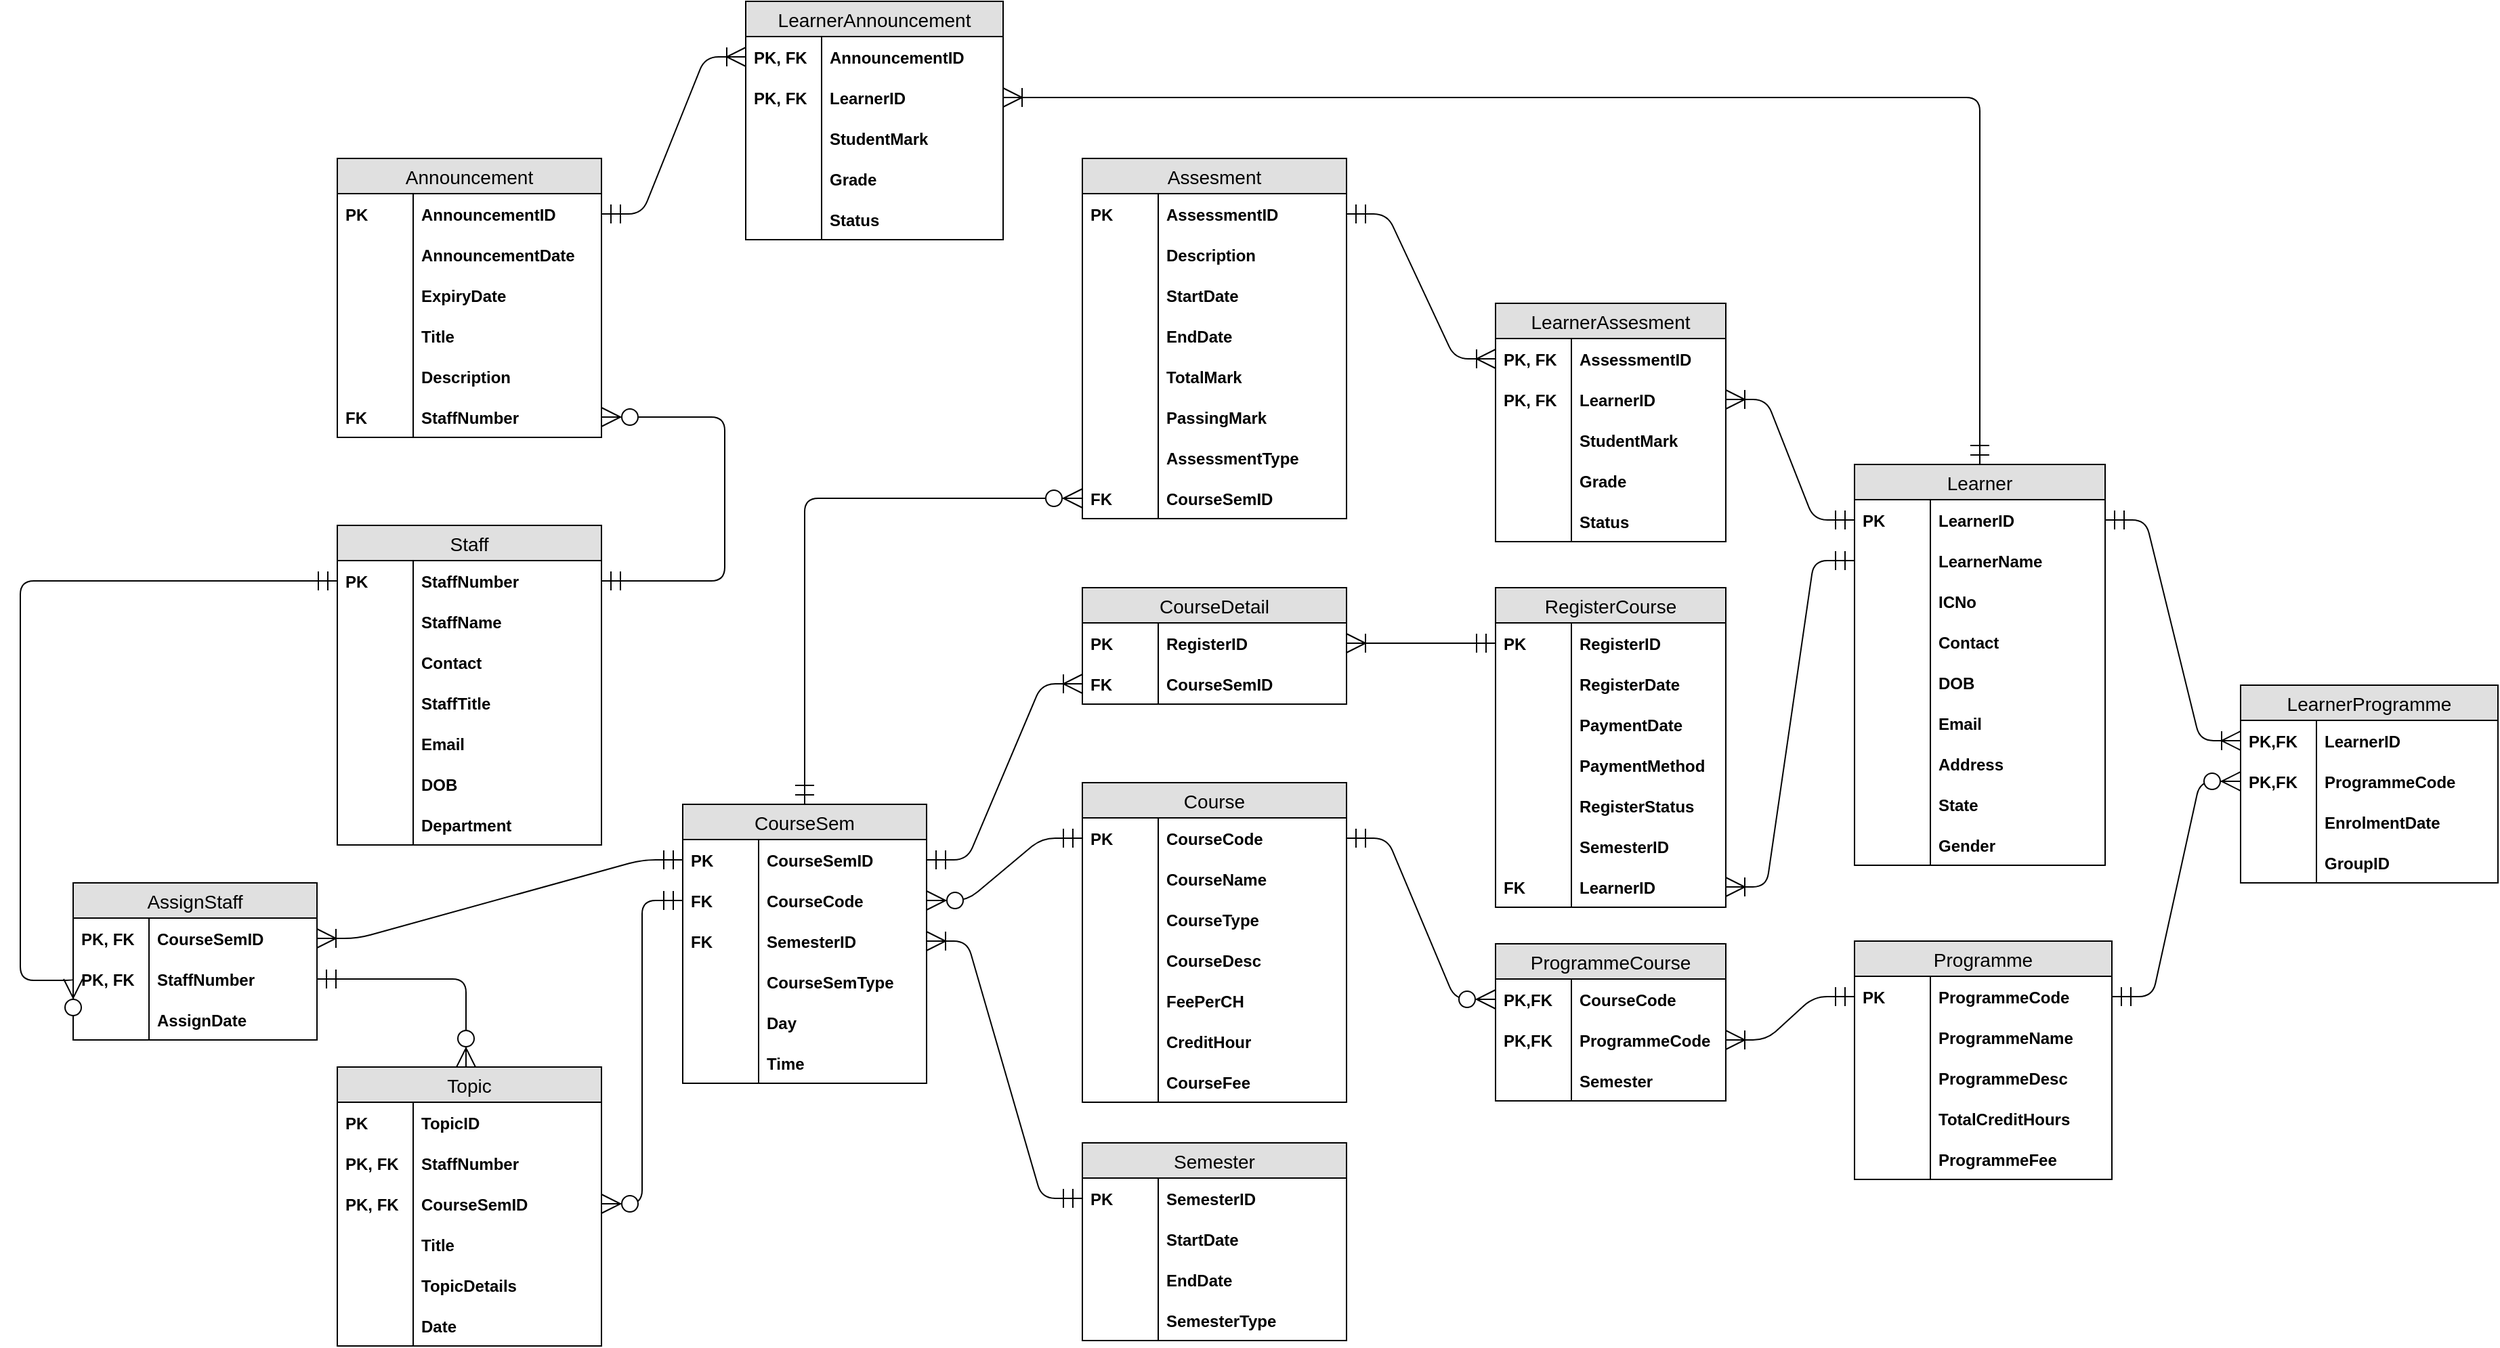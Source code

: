 <mxfile version="12.4.8" type="device"><diagram id="losId6BNIJrsVJbq2cy4" name="Page-1"><mxGraphModel dx="1341" dy="533" grid="1" gridSize="10" guides="1" tooltips="1" connect="1" arrows="1" fold="1" page="1" pageScale="1" pageWidth="827" pageHeight="1169" math="0" shadow="0"><root><mxCell id="0"/><mxCell id="1" parent="0"/><mxCell id="ODX_ZGak-_26KrcdIHVm-1" value="Course" style="swimlane;fontStyle=0;childLayout=stackLayout;horizontal=1;startSize=26;fillColor=#e0e0e0;horizontalStack=0;resizeParent=1;resizeParentMax=0;resizeLast=0;collapsible=1;marginBottom=0;swimlaneFillColor=#ffffff;align=center;fontSize=14;" parent="1" vertex="1"><mxGeometry x="305" y="634" width="195" height="236" as="geometry"/></mxCell><mxCell id="ODX_ZGak-_26KrcdIHVm-2" value="CourseCode" style="shape=partialRectangle;top=0;left=0;right=0;bottom=0;align=left;verticalAlign=middle;fillColor=none;spacingLeft=60;spacingRight=4;overflow=hidden;rotatable=0;points=[[0,0.5],[1,0.5]];portConstraint=eastwest;dropTarget=0;fontStyle=1;fontSize=12;" parent="ODX_ZGak-_26KrcdIHVm-1" vertex="1"><mxGeometry y="26" width="195" height="30" as="geometry"/></mxCell><mxCell id="ODX_ZGak-_26KrcdIHVm-3" value="PK" style="shape=partialRectangle;fontStyle=1;top=0;left=0;bottom=0;fillColor=none;align=left;verticalAlign=middle;spacingLeft=4;spacingRight=4;overflow=hidden;rotatable=0;points=[];portConstraint=eastwest;part=1;fontSize=12;" parent="ODX_ZGak-_26KrcdIHVm-2" vertex="1" connectable="0"><mxGeometry width="56" height="30" as="geometry"/></mxCell><mxCell id="ODX_ZGak-_26KrcdIHVm-8" value="CourseName" style="shape=partialRectangle;top=0;left=0;right=0;bottom=0;align=left;verticalAlign=middle;fillColor=none;spacingLeft=60;spacingRight=4;overflow=hidden;rotatable=0;points=[[0,0.5],[1,0.5]];portConstraint=eastwest;dropTarget=0;fontStyle=1;fontSize=12;" parent="ODX_ZGak-_26KrcdIHVm-1" vertex="1"><mxGeometry y="56" width="195" height="30" as="geometry"/></mxCell><mxCell id="ODX_ZGak-_26KrcdIHVm-9" value="" style="shape=partialRectangle;fontStyle=1;top=0;left=0;bottom=0;fillColor=none;align=left;verticalAlign=middle;spacingLeft=4;spacingRight=4;overflow=hidden;rotatable=0;points=[];portConstraint=eastwest;part=1;fontSize=12;" parent="ODX_ZGak-_26KrcdIHVm-8" vertex="1" connectable="0"><mxGeometry width="56" height="30" as="geometry"/></mxCell><mxCell id="ODX_ZGak-_26KrcdIHVm-23" value="CourseType" style="shape=partialRectangle;top=0;left=0;right=0;bottom=0;align=left;verticalAlign=middle;fillColor=none;spacingLeft=60;spacingRight=4;overflow=hidden;rotatable=0;points=[[0,0.5],[1,0.5]];portConstraint=eastwest;dropTarget=0;fontStyle=1;fontSize=12;" parent="ODX_ZGak-_26KrcdIHVm-1" vertex="1"><mxGeometry y="86" width="195" height="30" as="geometry"/></mxCell><mxCell id="ODX_ZGak-_26KrcdIHVm-24" value="" style="shape=partialRectangle;fontStyle=1;top=0;left=0;bottom=0;fillColor=none;align=left;verticalAlign=middle;spacingLeft=4;spacingRight=4;overflow=hidden;rotatable=0;points=[];portConstraint=eastwest;part=1;fontSize=12;" parent="ODX_ZGak-_26KrcdIHVm-23" vertex="1" connectable="0"><mxGeometry width="56" height="30" as="geometry"/></mxCell><mxCell id="ODX_ZGak-_26KrcdIHVm-25" value="CourseDesc" style="shape=partialRectangle;top=0;left=0;right=0;bottom=0;align=left;verticalAlign=middle;fillColor=none;spacingLeft=60;spacingRight=4;overflow=hidden;rotatable=0;points=[[0,0.5],[1,0.5]];portConstraint=eastwest;dropTarget=0;fontStyle=1;fontSize=12;" parent="ODX_ZGak-_26KrcdIHVm-1" vertex="1"><mxGeometry y="116" width="195" height="30" as="geometry"/></mxCell><mxCell id="ODX_ZGak-_26KrcdIHVm-26" value="" style="shape=partialRectangle;fontStyle=1;top=0;left=0;bottom=0;fillColor=none;align=left;verticalAlign=middle;spacingLeft=4;spacingRight=4;overflow=hidden;rotatable=0;points=[];portConstraint=eastwest;part=1;fontSize=12;" parent="ODX_ZGak-_26KrcdIHVm-25" vertex="1" connectable="0"><mxGeometry width="56" height="30" as="geometry"/></mxCell><mxCell id="ODX_ZGak-_26KrcdIHVm-109" value="FeePerCH" style="shape=partialRectangle;top=0;left=0;right=0;bottom=0;align=left;verticalAlign=middle;fillColor=none;spacingLeft=60;spacingRight=4;overflow=hidden;rotatable=0;points=[[0,0.5],[1,0.5]];portConstraint=eastwest;dropTarget=0;fontStyle=1;fontSize=12;" parent="ODX_ZGak-_26KrcdIHVm-1" vertex="1"><mxGeometry y="146" width="195" height="30" as="geometry"/></mxCell><mxCell id="ODX_ZGak-_26KrcdIHVm-110" value="" style="shape=partialRectangle;fontStyle=1;top=0;left=0;bottom=0;fillColor=none;align=left;verticalAlign=middle;spacingLeft=4;spacingRight=4;overflow=hidden;rotatable=0;points=[];portConstraint=eastwest;part=1;fontSize=12;" parent="ODX_ZGak-_26KrcdIHVm-109" vertex="1" connectable="0"><mxGeometry width="56" height="30" as="geometry"/></mxCell><mxCell id="ODX_ZGak-_26KrcdIHVm-258" value="CreditHour" style="shape=partialRectangle;top=0;left=0;right=0;bottom=0;align=left;verticalAlign=middle;fillColor=none;spacingLeft=60;spacingRight=4;overflow=hidden;rotatable=0;points=[[0,0.5],[1,0.5]];portConstraint=eastwest;dropTarget=0;fontStyle=1;fontSize=12;" parent="ODX_ZGak-_26KrcdIHVm-1" vertex="1"><mxGeometry y="176" width="195" height="30" as="geometry"/></mxCell><mxCell id="ODX_ZGak-_26KrcdIHVm-259" value="" style="shape=partialRectangle;fontStyle=1;top=0;left=0;bottom=0;fillColor=none;align=left;verticalAlign=middle;spacingLeft=4;spacingRight=4;overflow=hidden;rotatable=0;points=[];portConstraint=eastwest;part=1;fontSize=12;" parent="ODX_ZGak-_26KrcdIHVm-258" vertex="1" connectable="0"><mxGeometry width="56" height="30" as="geometry"/></mxCell><mxCell id="0SRwb35jopLpxL5EUmx3-9" value="CourseFee" style="shape=partialRectangle;top=0;left=0;right=0;bottom=0;align=left;verticalAlign=middle;fillColor=none;spacingLeft=60;spacingRight=4;overflow=hidden;rotatable=0;points=[[0,0.5],[1,0.5]];portConstraint=eastwest;dropTarget=0;fontStyle=1;fontSize=12;" vertex="1" parent="ODX_ZGak-_26KrcdIHVm-1"><mxGeometry y="206" width="195" height="30" as="geometry"/></mxCell><mxCell id="0SRwb35jopLpxL5EUmx3-10" value="" style="shape=partialRectangle;fontStyle=1;top=0;left=0;bottom=0;fillColor=none;align=left;verticalAlign=middle;spacingLeft=4;spacingRight=4;overflow=hidden;rotatable=0;points=[];portConstraint=eastwest;part=1;fontSize=12;" vertex="1" connectable="0" parent="0SRwb35jopLpxL5EUmx3-9"><mxGeometry width="56" height="30" as="geometry"/></mxCell><mxCell id="ODX_ZGak-_26KrcdIHVm-36" value="Semester" style="swimlane;fontStyle=0;childLayout=stackLayout;horizontal=1;startSize=26;fillColor=#e0e0e0;horizontalStack=0;resizeParent=1;resizeParentMax=0;resizeLast=0;collapsible=1;marginBottom=0;swimlaneFillColor=#ffffff;align=center;fontSize=14;" parent="1" vertex="1"><mxGeometry x="305" y="900" width="195" height="146" as="geometry"/></mxCell><mxCell id="ODX_ZGak-_26KrcdIHVm-37" value="SemesterID" style="shape=partialRectangle;top=0;left=0;right=0;bottom=0;align=left;verticalAlign=middle;fillColor=none;spacingLeft=60;spacingRight=4;overflow=hidden;rotatable=0;points=[[0,0.5],[1,0.5]];portConstraint=eastwest;dropTarget=0;fontStyle=1;fontSize=12;" parent="ODX_ZGak-_26KrcdIHVm-36" vertex="1"><mxGeometry y="26" width="195" height="30" as="geometry"/></mxCell><mxCell id="ODX_ZGak-_26KrcdIHVm-38" value="PK" style="shape=partialRectangle;fontStyle=1;top=0;left=0;bottom=0;fillColor=none;align=left;verticalAlign=middle;spacingLeft=4;spacingRight=4;overflow=hidden;rotatable=0;points=[];portConstraint=eastwest;part=1;fontSize=12;" parent="ODX_ZGak-_26KrcdIHVm-37" vertex="1" connectable="0"><mxGeometry width="56" height="30" as="geometry"/></mxCell><mxCell id="ODX_ZGak-_26KrcdIHVm-39" value="StartDate" style="shape=partialRectangle;top=0;left=0;right=0;bottom=0;align=left;verticalAlign=middle;fillColor=none;spacingLeft=60;spacingRight=4;overflow=hidden;rotatable=0;points=[[0,0.5],[1,0.5]];portConstraint=eastwest;dropTarget=0;fontStyle=1;fontSize=12;" parent="ODX_ZGak-_26KrcdIHVm-36" vertex="1"><mxGeometry y="56" width="195" height="30" as="geometry"/></mxCell><mxCell id="ODX_ZGak-_26KrcdIHVm-40" value="" style="shape=partialRectangle;fontStyle=1;top=0;left=0;bottom=0;fillColor=none;align=left;verticalAlign=middle;spacingLeft=4;spacingRight=4;overflow=hidden;rotatable=0;points=[];portConstraint=eastwest;part=1;fontSize=12;" parent="ODX_ZGak-_26KrcdIHVm-39" vertex="1" connectable="0"><mxGeometry width="56" height="30" as="geometry"/></mxCell><mxCell id="ODX_ZGak-_26KrcdIHVm-41" value="EndDate" style="shape=partialRectangle;top=0;left=0;right=0;bottom=0;align=left;verticalAlign=middle;fillColor=none;spacingLeft=60;spacingRight=4;overflow=hidden;rotatable=0;points=[[0,0.5],[1,0.5]];portConstraint=eastwest;dropTarget=0;fontStyle=1;fontSize=12;" parent="ODX_ZGak-_26KrcdIHVm-36" vertex="1"><mxGeometry y="86" width="195" height="30" as="geometry"/></mxCell><mxCell id="ODX_ZGak-_26KrcdIHVm-42" value="" style="shape=partialRectangle;fontStyle=1;top=0;left=0;bottom=0;fillColor=none;align=left;verticalAlign=middle;spacingLeft=4;spacingRight=4;overflow=hidden;rotatable=0;points=[];portConstraint=eastwest;part=1;fontSize=12;" parent="ODX_ZGak-_26KrcdIHVm-41" vertex="1" connectable="0"><mxGeometry width="56" height="30" as="geometry"/></mxCell><mxCell id="ODX_ZGak-_26KrcdIHVm-43" value="SemesterType" style="shape=partialRectangle;top=0;left=0;right=0;bottom=0;align=left;verticalAlign=middle;fillColor=none;spacingLeft=60;spacingRight=4;overflow=hidden;rotatable=0;points=[[0,0.5],[1,0.5]];portConstraint=eastwest;dropTarget=0;fontStyle=1;fontSize=12;" parent="ODX_ZGak-_26KrcdIHVm-36" vertex="1"><mxGeometry y="116" width="195" height="30" as="geometry"/></mxCell><mxCell id="ODX_ZGak-_26KrcdIHVm-44" value="" style="shape=partialRectangle;fontStyle=1;top=0;left=0;bottom=0;fillColor=none;align=left;verticalAlign=middle;spacingLeft=4;spacingRight=4;overflow=hidden;rotatable=0;points=[];portConstraint=eastwest;part=1;fontSize=12;" parent="ODX_ZGak-_26KrcdIHVm-43" vertex="1" connectable="0"><mxGeometry width="56" height="30" as="geometry"/></mxCell><mxCell id="ODX_ZGak-_26KrcdIHVm-46" value="" style="edgeStyle=entityRelationEdgeStyle;fontSize=12;html=1;endArrow=ERmandOne;endFill=0;entryX=0;entryY=0.5;entryDx=0;entryDy=0;exitX=1;exitY=0.5;exitDx=0;exitDy=0;startArrow=ERoneToMany;startFill=0;endSize=12;startSize=12;fontStyle=0" parent="1" source="ODX_ZGak-_26KrcdIHVm-28" target="ODX_ZGak-_26KrcdIHVm-37" edge="1"><mxGeometry width="100" height="100" relative="1" as="geometry"><mxPoint x="492.5" y="740" as="sourcePoint"/><mxPoint x="192.5" y="830" as="targetPoint"/></mxGeometry></mxCell><mxCell id="ODX_ZGak-_26KrcdIHVm-47" value="ProgrammeCourse" style="swimlane;fontStyle=0;childLayout=stackLayout;horizontal=1;startSize=26;fillColor=#e0e0e0;horizontalStack=0;resizeParent=1;resizeParentMax=0;resizeLast=0;collapsible=1;marginBottom=0;swimlaneFillColor=#ffffff;align=center;fontSize=14;" parent="1" vertex="1"><mxGeometry x="610" y="753" width="170" height="116" as="geometry"/></mxCell><mxCell id="ODX_ZGak-_26KrcdIHVm-48" value="CourseCode" style="shape=partialRectangle;top=0;left=0;right=0;bottom=0;align=left;verticalAlign=middle;fillColor=none;spacingLeft=60;spacingRight=4;overflow=hidden;rotatable=0;points=[[0,0.5],[1,0.5]];portConstraint=eastwest;dropTarget=0;fontStyle=1;fontSize=12;" parent="ODX_ZGak-_26KrcdIHVm-47" vertex="1"><mxGeometry y="26" width="170" height="30" as="geometry"/></mxCell><mxCell id="ODX_ZGak-_26KrcdIHVm-49" value="PK,FK" style="shape=partialRectangle;fontStyle=1;top=0;left=0;bottom=0;fillColor=none;align=left;verticalAlign=middle;spacingLeft=4;spacingRight=4;overflow=hidden;rotatable=0;points=[];portConstraint=eastwest;part=1;fontSize=12;" parent="ODX_ZGak-_26KrcdIHVm-48" vertex="1" connectable="0"><mxGeometry width="56" height="30" as="geometry"/></mxCell><mxCell id="ODX_ZGak-_26KrcdIHVm-50" value="ProgrammeCode" style="shape=partialRectangle;top=0;left=0;right=0;bottom=0;align=left;verticalAlign=middle;fillColor=none;spacingLeft=60;spacingRight=4;overflow=hidden;rotatable=0;points=[[0,0.5],[1,0.5]];portConstraint=eastwest;dropTarget=0;fontStyle=1;fontSize=12;" parent="ODX_ZGak-_26KrcdIHVm-47" vertex="1"><mxGeometry y="56" width="170" height="30" as="geometry"/></mxCell><mxCell id="ODX_ZGak-_26KrcdIHVm-51" value="PK,FK" style="shape=partialRectangle;fontStyle=1;top=0;left=0;bottom=0;fillColor=none;align=left;verticalAlign=middle;spacingLeft=4;spacingRight=4;overflow=hidden;rotatable=0;points=[];portConstraint=eastwest;part=1;fontSize=12;" parent="ODX_ZGak-_26KrcdIHVm-50" vertex="1" connectable="0"><mxGeometry width="56" height="30" as="geometry"/></mxCell><mxCell id="ODX_ZGak-_26KrcdIHVm-54" value="Semester" style="shape=partialRectangle;top=0;left=0;right=0;bottom=0;align=left;verticalAlign=middle;fillColor=none;spacingLeft=60;spacingRight=4;overflow=hidden;rotatable=0;points=[[0,0.5],[1,0.5]];portConstraint=eastwest;dropTarget=0;fontStyle=1;fontSize=12;" parent="ODX_ZGak-_26KrcdIHVm-47" vertex="1"><mxGeometry y="86" width="170" height="30" as="geometry"/></mxCell><mxCell id="ODX_ZGak-_26KrcdIHVm-55" value="" style="shape=partialRectangle;fontStyle=1;top=0;left=0;bottom=0;fillColor=none;align=left;verticalAlign=middle;spacingLeft=4;spacingRight=4;overflow=hidden;rotatable=0;points=[];portConstraint=eastwest;part=1;fontSize=12;" parent="ODX_ZGak-_26KrcdIHVm-54" vertex="1" connectable="0"><mxGeometry width="56" height="30" as="geometry"/></mxCell><mxCell id="ODX_ZGak-_26KrcdIHVm-56" value="Programme" style="swimlane;fontStyle=0;childLayout=stackLayout;horizontal=1;startSize=26;fillColor=#e0e0e0;horizontalStack=0;resizeParent=1;resizeParentMax=0;resizeLast=0;collapsible=1;marginBottom=0;swimlaneFillColor=#ffffff;align=center;fontSize=14;" parent="1" vertex="1"><mxGeometry x="875" y="751" width="190" height="176" as="geometry"/></mxCell><mxCell id="ODX_ZGak-_26KrcdIHVm-57" value="ProgrammeCode" style="shape=partialRectangle;top=0;left=0;right=0;bottom=0;align=left;verticalAlign=middle;fillColor=none;spacingLeft=60;spacingRight=4;overflow=hidden;rotatable=0;points=[[0,0.5],[1,0.5]];portConstraint=eastwest;dropTarget=0;fontStyle=1;fontSize=12;" parent="ODX_ZGak-_26KrcdIHVm-56" vertex="1"><mxGeometry y="26" width="190" height="30" as="geometry"/></mxCell><mxCell id="ODX_ZGak-_26KrcdIHVm-58" value="PK" style="shape=partialRectangle;fontStyle=1;top=0;left=0;bottom=0;fillColor=none;align=left;verticalAlign=middle;spacingLeft=4;spacingRight=4;overflow=hidden;rotatable=0;points=[];portConstraint=eastwest;part=1;fontSize=12;" parent="ODX_ZGak-_26KrcdIHVm-57" vertex="1" connectable="0"><mxGeometry width="56" height="30" as="geometry"/></mxCell><mxCell id="ODX_ZGak-_26KrcdIHVm-59" value="ProgrammeName" style="shape=partialRectangle;top=0;left=0;right=0;bottom=0;align=left;verticalAlign=middle;fillColor=none;spacingLeft=60;spacingRight=4;overflow=hidden;rotatable=0;points=[[0,0.5],[1,0.5]];portConstraint=eastwest;dropTarget=0;fontStyle=1;fontSize=12;" parent="ODX_ZGak-_26KrcdIHVm-56" vertex="1"><mxGeometry y="56" width="190" height="30" as="geometry"/></mxCell><mxCell id="ODX_ZGak-_26KrcdIHVm-60" value="" style="shape=partialRectangle;fontStyle=1;top=0;left=0;bottom=0;fillColor=none;align=left;verticalAlign=middle;spacingLeft=4;spacingRight=4;overflow=hidden;rotatable=0;points=[];portConstraint=eastwest;part=1;fontSize=12;" parent="ODX_ZGak-_26KrcdIHVm-59" vertex="1" connectable="0"><mxGeometry width="56" height="30" as="geometry"/></mxCell><mxCell id="ODX_ZGak-_26KrcdIHVm-61" value="ProgrammeDesc" style="shape=partialRectangle;top=0;left=0;right=0;bottom=0;align=left;verticalAlign=middle;fillColor=none;spacingLeft=60;spacingRight=4;overflow=hidden;rotatable=0;points=[[0,0.5],[1,0.5]];portConstraint=eastwest;dropTarget=0;fontStyle=1;fontSize=12;" parent="ODX_ZGak-_26KrcdIHVm-56" vertex="1"><mxGeometry y="86" width="190" height="30" as="geometry"/></mxCell><mxCell id="ODX_ZGak-_26KrcdIHVm-62" value="" style="shape=partialRectangle;fontStyle=1;top=0;left=0;bottom=0;fillColor=none;align=left;verticalAlign=middle;spacingLeft=4;spacingRight=4;overflow=hidden;rotatable=0;points=[];portConstraint=eastwest;part=1;fontSize=12;" parent="ODX_ZGak-_26KrcdIHVm-61" vertex="1" connectable="0"><mxGeometry width="56" height="30" as="geometry"/></mxCell><mxCell id="ODX_ZGak-_26KrcdIHVm-63" value="TotalCreditHours" style="shape=partialRectangle;top=0;left=0;right=0;bottom=0;align=left;verticalAlign=middle;fillColor=none;spacingLeft=60;spacingRight=4;overflow=hidden;rotatable=0;points=[[0,0.5],[1,0.5]];portConstraint=eastwest;dropTarget=0;fontStyle=1;fontSize=12;" parent="ODX_ZGak-_26KrcdIHVm-56" vertex="1"><mxGeometry y="116" width="190" height="30" as="geometry"/></mxCell><mxCell id="ODX_ZGak-_26KrcdIHVm-64" value="" style="shape=partialRectangle;fontStyle=1;top=0;left=0;bottom=0;fillColor=none;align=left;verticalAlign=middle;spacingLeft=4;spacingRight=4;overflow=hidden;rotatable=0;points=[];portConstraint=eastwest;part=1;fontSize=12;" parent="ODX_ZGak-_26KrcdIHVm-63" vertex="1" connectable="0"><mxGeometry width="56" height="30" as="geometry"/></mxCell><mxCell id="0SRwb35jopLpxL5EUmx3-7" value="ProgrammeFee" style="shape=partialRectangle;top=0;left=0;right=0;bottom=0;align=left;verticalAlign=middle;fillColor=none;spacingLeft=60;spacingRight=4;overflow=hidden;rotatable=0;points=[[0,0.5],[1,0.5]];portConstraint=eastwest;dropTarget=0;fontStyle=1;fontSize=12;" vertex="1" parent="ODX_ZGak-_26KrcdIHVm-56"><mxGeometry y="146" width="190" height="30" as="geometry"/></mxCell><mxCell id="0SRwb35jopLpxL5EUmx3-8" value="" style="shape=partialRectangle;fontStyle=1;top=0;left=0;bottom=0;fillColor=none;align=left;verticalAlign=middle;spacingLeft=4;spacingRight=4;overflow=hidden;rotatable=0;points=[];portConstraint=eastwest;part=1;fontSize=12;" vertex="1" connectable="0" parent="0SRwb35jopLpxL5EUmx3-7"><mxGeometry width="56" height="30" as="geometry"/></mxCell><mxCell id="ODX_ZGak-_26KrcdIHVm-65" value="LearnerProgramme" style="swimlane;fontStyle=0;childLayout=stackLayout;horizontal=1;startSize=26;fillColor=#e0e0e0;horizontalStack=0;resizeParent=1;resizeParentMax=0;resizeLast=0;collapsible=1;marginBottom=0;swimlaneFillColor=#ffffff;align=center;fontSize=14;" parent="1" vertex="1"><mxGeometry x="1160" y="562" width="190" height="146" as="geometry"/></mxCell><mxCell id="ODX_ZGak-_26KrcdIHVm-66" value="LearnerID" style="shape=partialRectangle;top=0;left=0;right=0;bottom=0;align=left;verticalAlign=middle;fillColor=none;spacingLeft=60;spacingRight=4;overflow=hidden;rotatable=0;points=[[0,0.5],[1,0.5]];portConstraint=eastwest;dropTarget=0;fontStyle=1;fontSize=12;" parent="ODX_ZGak-_26KrcdIHVm-65" vertex="1"><mxGeometry y="26" width="190" height="30" as="geometry"/></mxCell><mxCell id="ODX_ZGak-_26KrcdIHVm-67" value="PK,FK" style="shape=partialRectangle;fontStyle=1;top=0;left=0;bottom=0;fillColor=none;align=left;verticalAlign=middle;spacingLeft=4;spacingRight=4;overflow=hidden;rotatable=0;points=[];portConstraint=eastwest;part=1;fontSize=12;" parent="ODX_ZGak-_26KrcdIHVm-66" vertex="1" connectable="0"><mxGeometry width="56" height="30" as="geometry"/></mxCell><mxCell id="ODX_ZGak-_26KrcdIHVm-68" value="ProgrammeCode" style="shape=partialRectangle;top=0;left=0;right=0;bottom=0;align=left;verticalAlign=middle;fillColor=none;spacingLeft=60;spacingRight=4;overflow=hidden;rotatable=0;points=[[0,0.5],[1,0.5]];portConstraint=eastwest;dropTarget=0;fontStyle=1;fontSize=12;" parent="ODX_ZGak-_26KrcdIHVm-65" vertex="1"><mxGeometry y="56" width="190" height="30" as="geometry"/></mxCell><mxCell id="ODX_ZGak-_26KrcdIHVm-69" value="PK,FK" style="shape=partialRectangle;fontStyle=1;top=0;left=0;bottom=0;fillColor=none;align=left;verticalAlign=middle;spacingLeft=4;spacingRight=4;overflow=hidden;rotatable=0;points=[];portConstraint=eastwest;part=1;fontSize=12;" parent="ODX_ZGak-_26KrcdIHVm-68" vertex="1" connectable="0"><mxGeometry width="56" height="30" as="geometry"/></mxCell><mxCell id="ODX_ZGak-_26KrcdIHVm-72" value="EnrolmentDate" style="shape=partialRectangle;top=0;left=0;right=0;bottom=0;align=left;verticalAlign=middle;fillColor=none;spacingLeft=60;spacingRight=4;overflow=hidden;rotatable=0;points=[[0,0.5],[1,0.5]];portConstraint=eastwest;dropTarget=0;fontStyle=1;fontSize=12;" parent="ODX_ZGak-_26KrcdIHVm-65" vertex="1"><mxGeometry y="86" width="190" height="30" as="geometry"/></mxCell><mxCell id="ODX_ZGak-_26KrcdIHVm-73" value="" style="shape=partialRectangle;fontStyle=1;top=0;left=0;bottom=0;fillColor=none;align=left;verticalAlign=middle;spacingLeft=4;spacingRight=4;overflow=hidden;rotatable=0;points=[];portConstraint=eastwest;part=1;fontSize=12;" parent="ODX_ZGak-_26KrcdIHVm-72" vertex="1" connectable="0"><mxGeometry width="56" height="30" as="geometry"/></mxCell><mxCell id="ODX_ZGak-_26KrcdIHVm-216" value="GroupID" style="shape=partialRectangle;top=0;left=0;right=0;bottom=0;align=left;verticalAlign=middle;fillColor=none;spacingLeft=60;spacingRight=4;overflow=hidden;rotatable=0;points=[[0,0.5],[1,0.5]];portConstraint=eastwest;dropTarget=0;fontStyle=1;fontSize=12;" parent="ODX_ZGak-_26KrcdIHVm-65" vertex="1"><mxGeometry y="116" width="190" height="30" as="geometry"/></mxCell><mxCell id="ODX_ZGak-_26KrcdIHVm-217" value="" style="shape=partialRectangle;fontStyle=1;top=0;left=0;bottom=0;fillColor=none;align=left;verticalAlign=middle;spacingLeft=4;spacingRight=4;overflow=hidden;rotatable=0;points=[];portConstraint=eastwest;part=1;fontSize=12;" parent="ODX_ZGak-_26KrcdIHVm-216" vertex="1" connectable="0"><mxGeometry width="56" height="30" as="geometry"/></mxCell><mxCell id="ODX_ZGak-_26KrcdIHVm-74" value="Learner" style="swimlane;fontStyle=0;childLayout=stackLayout;horizontal=1;startSize=26;fillColor=#e0e0e0;horizontalStack=0;resizeParent=1;resizeParentMax=0;resizeLast=0;collapsible=1;marginBottom=0;swimlaneFillColor=#ffffff;align=center;fontSize=14;" parent="1" vertex="1"><mxGeometry x="875" y="399" width="185" height="296" as="geometry"/></mxCell><mxCell id="ODX_ZGak-_26KrcdIHVm-75" value="LearnerID" style="shape=partialRectangle;top=0;left=0;right=0;bottom=0;align=left;verticalAlign=middle;fillColor=none;spacingLeft=60;spacingRight=4;overflow=hidden;rotatable=0;points=[[0,0.5],[1,0.5]];portConstraint=eastwest;dropTarget=0;fontStyle=1;fontSize=12;" parent="ODX_ZGak-_26KrcdIHVm-74" vertex="1"><mxGeometry y="26" width="185" height="30" as="geometry"/></mxCell><mxCell id="ODX_ZGak-_26KrcdIHVm-76" value="PK" style="shape=partialRectangle;fontStyle=1;top=0;left=0;bottom=0;fillColor=none;align=left;verticalAlign=middle;spacingLeft=4;spacingRight=4;overflow=hidden;rotatable=0;points=[];portConstraint=eastwest;part=1;fontSize=12;" parent="ODX_ZGak-_26KrcdIHVm-75" vertex="1" connectable="0"><mxGeometry width="56" height="30" as="geometry"/></mxCell><mxCell id="ODX_ZGak-_26KrcdIHVm-77" value="LearnerName" style="shape=partialRectangle;top=0;left=0;right=0;bottom=0;align=left;verticalAlign=middle;fillColor=none;spacingLeft=60;spacingRight=4;overflow=hidden;rotatable=0;points=[[0,0.5],[1,0.5]];portConstraint=eastwest;dropTarget=0;fontStyle=1;fontSize=12;" parent="ODX_ZGak-_26KrcdIHVm-74" vertex="1"><mxGeometry y="56" width="185" height="30" as="geometry"/></mxCell><mxCell id="ODX_ZGak-_26KrcdIHVm-78" value="" style="shape=partialRectangle;fontStyle=1;top=0;left=0;bottom=0;fillColor=none;align=left;verticalAlign=middle;spacingLeft=4;spacingRight=4;overflow=hidden;rotatable=0;points=[];portConstraint=eastwest;part=1;fontSize=12;" parent="ODX_ZGak-_26KrcdIHVm-77" vertex="1" connectable="0"><mxGeometry width="56" height="30" as="geometry"/></mxCell><mxCell id="ODX_ZGak-_26KrcdIHVm-79" value="ICNo" style="shape=partialRectangle;top=0;left=0;right=0;bottom=0;align=left;verticalAlign=middle;fillColor=none;spacingLeft=60;spacingRight=4;overflow=hidden;rotatable=0;points=[[0,0.5],[1,0.5]];portConstraint=eastwest;dropTarget=0;fontStyle=1;fontSize=12;" parent="ODX_ZGak-_26KrcdIHVm-74" vertex="1"><mxGeometry y="86" width="185" height="30" as="geometry"/></mxCell><mxCell id="ODX_ZGak-_26KrcdIHVm-80" value="" style="shape=partialRectangle;fontStyle=1;top=0;left=0;bottom=0;fillColor=none;align=left;verticalAlign=middle;spacingLeft=4;spacingRight=4;overflow=hidden;rotatable=0;points=[];portConstraint=eastwest;part=1;fontSize=12;" parent="ODX_ZGak-_26KrcdIHVm-79" vertex="1" connectable="0"><mxGeometry width="56" height="30" as="geometry"/></mxCell><mxCell id="0SRwb35jopLpxL5EUmx3-1" value="Contact" style="shape=partialRectangle;top=0;left=0;right=0;bottom=0;align=left;verticalAlign=middle;fillColor=none;spacingLeft=60;spacingRight=4;overflow=hidden;rotatable=0;points=[[0,0.5],[1,0.5]];portConstraint=eastwest;dropTarget=0;fontStyle=1;fontSize=12;" vertex="1" parent="ODX_ZGak-_26KrcdIHVm-74"><mxGeometry y="116" width="185" height="30" as="geometry"/></mxCell><mxCell id="0SRwb35jopLpxL5EUmx3-2" value="" style="shape=partialRectangle;fontStyle=1;top=0;left=0;bottom=0;fillColor=none;align=left;verticalAlign=middle;spacingLeft=4;spacingRight=4;overflow=hidden;rotatable=0;points=[];portConstraint=eastwest;part=1;fontSize=12;" vertex="1" connectable="0" parent="0SRwb35jopLpxL5EUmx3-1"><mxGeometry width="56" height="30" as="geometry"/></mxCell><mxCell id="ODX_ZGak-_26KrcdIHVm-81" value="DOB" style="shape=partialRectangle;top=0;left=0;right=0;bottom=0;align=left;verticalAlign=middle;fillColor=none;spacingLeft=60;spacingRight=4;overflow=hidden;rotatable=0;points=[[0,0.5],[1,0.5]];portConstraint=eastwest;dropTarget=0;fontStyle=1;fontSize=12;" parent="ODX_ZGak-_26KrcdIHVm-74" vertex="1"><mxGeometry y="146" width="185" height="30" as="geometry"/></mxCell><mxCell id="ODX_ZGak-_26KrcdIHVm-82" value="" style="shape=partialRectangle;fontStyle=1;top=0;left=0;bottom=0;fillColor=none;align=left;verticalAlign=middle;spacingLeft=4;spacingRight=4;overflow=hidden;rotatable=0;points=[];portConstraint=eastwest;part=1;fontSize=12;" parent="ODX_ZGak-_26KrcdIHVm-81" vertex="1" connectable="0"><mxGeometry width="56" height="30" as="geometry"/></mxCell><mxCell id="ODX_ZGak-_26KrcdIHVm-83" value="Email" style="shape=partialRectangle;top=0;left=0;right=0;bottom=0;align=left;verticalAlign=middle;fillColor=none;spacingLeft=60;spacingRight=4;overflow=hidden;rotatable=0;points=[[0,0.5],[1,0.5]];portConstraint=eastwest;dropTarget=0;fontStyle=1;fontSize=12;" parent="ODX_ZGak-_26KrcdIHVm-74" vertex="1"><mxGeometry y="176" width="185" height="30" as="geometry"/></mxCell><mxCell id="ODX_ZGak-_26KrcdIHVm-84" value="" style="shape=partialRectangle;fontStyle=1;top=0;left=0;bottom=0;fillColor=none;align=left;verticalAlign=middle;spacingLeft=4;spacingRight=4;overflow=hidden;rotatable=0;points=[];portConstraint=eastwest;part=1;fontSize=12;" parent="ODX_ZGak-_26KrcdIHVm-83" vertex="1" connectable="0"><mxGeometry width="56" height="30" as="geometry"/></mxCell><mxCell id="ODX_ZGak-_26KrcdIHVm-85" value="Address" style="shape=partialRectangle;top=0;left=0;right=0;bottom=0;align=left;verticalAlign=middle;fillColor=none;spacingLeft=60;spacingRight=4;overflow=hidden;rotatable=0;points=[[0,0.5],[1,0.5]];portConstraint=eastwest;dropTarget=0;fontStyle=1;fontSize=12;" parent="ODX_ZGak-_26KrcdIHVm-74" vertex="1"><mxGeometry y="206" width="185" height="30" as="geometry"/></mxCell><mxCell id="ODX_ZGak-_26KrcdIHVm-86" value="" style="shape=partialRectangle;fontStyle=1;top=0;left=0;bottom=0;fillColor=none;align=left;verticalAlign=middle;spacingLeft=4;spacingRight=4;overflow=hidden;rotatable=0;points=[];portConstraint=eastwest;part=1;fontSize=12;" parent="ODX_ZGak-_26KrcdIHVm-85" vertex="1" connectable="0"><mxGeometry width="56" height="30" as="geometry"/></mxCell><mxCell id="ODX_ZGak-_26KrcdIHVm-87" value="State" style="shape=partialRectangle;top=0;left=0;right=0;bottom=0;align=left;verticalAlign=middle;fillColor=none;spacingLeft=60;spacingRight=4;overflow=hidden;rotatable=0;points=[[0,0.5],[1,0.5]];portConstraint=eastwest;dropTarget=0;fontStyle=1;fontSize=12;" parent="ODX_ZGak-_26KrcdIHVm-74" vertex="1"><mxGeometry y="236" width="185" height="30" as="geometry"/></mxCell><mxCell id="ODX_ZGak-_26KrcdIHVm-88" value="" style="shape=partialRectangle;fontStyle=1;top=0;left=0;bottom=0;fillColor=none;align=left;verticalAlign=middle;spacingLeft=4;spacingRight=4;overflow=hidden;rotatable=0;points=[];portConstraint=eastwest;part=1;fontSize=12;" parent="ODX_ZGak-_26KrcdIHVm-87" vertex="1" connectable="0"><mxGeometry width="56" height="30" as="geometry"/></mxCell><mxCell id="0SRwb35jopLpxL5EUmx3-5" value="Gender" style="shape=partialRectangle;top=0;left=0;right=0;bottom=0;align=left;verticalAlign=middle;fillColor=none;spacingLeft=60;spacingRight=4;overflow=hidden;rotatable=0;points=[[0,0.5],[1,0.5]];portConstraint=eastwest;dropTarget=0;fontStyle=1;fontSize=12;" vertex="1" parent="ODX_ZGak-_26KrcdIHVm-74"><mxGeometry y="266" width="185" height="30" as="geometry"/></mxCell><mxCell id="0SRwb35jopLpxL5EUmx3-6" value="" style="shape=partialRectangle;fontStyle=1;top=0;left=0;bottom=0;fillColor=none;align=left;verticalAlign=middle;spacingLeft=4;spacingRight=4;overflow=hidden;rotatable=0;points=[];portConstraint=eastwest;part=1;fontSize=12;" vertex="1" connectable="0" parent="0SRwb35jopLpxL5EUmx3-5"><mxGeometry width="56" height="30" as="geometry"/></mxCell><mxCell id="ODX_ZGak-_26KrcdIHVm-93" value="RegisterCourse" style="swimlane;fontStyle=0;childLayout=stackLayout;horizontal=1;startSize=26;fillColor=#e0e0e0;horizontalStack=0;resizeParent=1;resizeParentMax=0;resizeLast=0;collapsible=1;marginBottom=0;swimlaneFillColor=#ffffff;align=center;fontSize=14;" parent="1" vertex="1"><mxGeometry x="610" y="490" width="170" height="236" as="geometry"/></mxCell><mxCell id="ODX_ZGak-_26KrcdIHVm-120" value="RegisterID" style="shape=partialRectangle;top=0;left=0;right=0;bottom=0;align=left;verticalAlign=middle;fillColor=none;spacingLeft=60;spacingRight=4;overflow=hidden;rotatable=0;points=[[0,0.5],[1,0.5]];portConstraint=eastwest;dropTarget=0;fontStyle=1;fontSize=12;" parent="ODX_ZGak-_26KrcdIHVm-93" vertex="1"><mxGeometry y="26" width="170" height="30" as="geometry"/></mxCell><mxCell id="ODX_ZGak-_26KrcdIHVm-121" value="PK" style="shape=partialRectangle;fontStyle=1;top=0;left=0;bottom=0;fillColor=none;align=left;verticalAlign=middle;spacingLeft=4;spacingRight=4;overflow=hidden;rotatable=0;points=[];portConstraint=eastwest;part=1;fontSize=12;" parent="ODX_ZGak-_26KrcdIHVm-120" vertex="1" connectable="0"><mxGeometry width="56" height="30" as="geometry"/></mxCell><mxCell id="ODX_ZGak-_26KrcdIHVm-98" value="RegisterDate" style="shape=partialRectangle;top=0;left=0;right=0;bottom=0;align=left;verticalAlign=middle;fillColor=none;spacingLeft=60;spacingRight=4;overflow=hidden;rotatable=0;points=[[0,0.5],[1,0.5]];portConstraint=eastwest;dropTarget=0;fontStyle=1;fontSize=12;" parent="ODX_ZGak-_26KrcdIHVm-93" vertex="1"><mxGeometry y="56" width="170" height="30" as="geometry"/></mxCell><mxCell id="ODX_ZGak-_26KrcdIHVm-99" value="" style="shape=partialRectangle;fontStyle=1;top=0;left=0;bottom=0;fillColor=none;align=left;verticalAlign=middle;spacingLeft=4;spacingRight=4;overflow=hidden;rotatable=0;points=[];portConstraint=eastwest;part=1;fontSize=12;" parent="ODX_ZGak-_26KrcdIHVm-98" vertex="1" connectable="0"><mxGeometry width="56" height="30" as="geometry"/></mxCell><mxCell id="ODX_ZGak-_26KrcdIHVm-262" value="PaymentDate" style="shape=partialRectangle;top=0;left=0;right=0;bottom=0;align=left;verticalAlign=middle;fillColor=none;spacingLeft=60;spacingRight=4;overflow=hidden;rotatable=0;points=[[0,0.5],[1,0.5]];portConstraint=eastwest;dropTarget=0;fontStyle=1;fontSize=12;" parent="ODX_ZGak-_26KrcdIHVm-93" vertex="1"><mxGeometry y="86" width="170" height="30" as="geometry"/></mxCell><mxCell id="ODX_ZGak-_26KrcdIHVm-263" value="" style="shape=partialRectangle;fontStyle=1;top=0;left=0;bottom=0;fillColor=none;align=left;verticalAlign=middle;spacingLeft=4;spacingRight=4;overflow=hidden;rotatable=0;points=[];portConstraint=eastwest;part=1;fontSize=12;" parent="ODX_ZGak-_26KrcdIHVm-262" vertex="1" connectable="0"><mxGeometry width="56" height="30" as="geometry"/></mxCell><mxCell id="ODX_ZGak-_26KrcdIHVm-100" value="PaymentMethod" style="shape=partialRectangle;top=0;left=0;right=0;bottom=0;align=left;verticalAlign=middle;fillColor=none;spacingLeft=60;spacingRight=4;overflow=hidden;rotatable=0;points=[[0,0.5],[1,0.5]];portConstraint=eastwest;dropTarget=0;fontStyle=1;fontSize=12;" parent="ODX_ZGak-_26KrcdIHVm-93" vertex="1"><mxGeometry y="116" width="170" height="30" as="geometry"/></mxCell><mxCell id="ODX_ZGak-_26KrcdIHVm-101" value="" style="shape=partialRectangle;fontStyle=1;top=0;left=0;bottom=0;fillColor=none;align=left;verticalAlign=middle;spacingLeft=4;spacingRight=4;overflow=hidden;rotatable=0;points=[];portConstraint=eastwest;part=1;fontSize=12;" parent="ODX_ZGak-_26KrcdIHVm-100" vertex="1" connectable="0"><mxGeometry width="56" height="30" as="geometry"/></mxCell><mxCell id="ODX_ZGak-_26KrcdIHVm-275" value="RegisterStatus" style="shape=partialRectangle;top=0;left=0;right=0;bottom=0;align=left;verticalAlign=middle;fillColor=none;spacingLeft=60;spacingRight=4;overflow=hidden;rotatable=0;points=[[0,0.5],[1,0.5]];portConstraint=eastwest;dropTarget=0;fontStyle=1;fontSize=12;" parent="ODX_ZGak-_26KrcdIHVm-93" vertex="1"><mxGeometry y="146" width="170" height="30" as="geometry"/></mxCell><mxCell id="ODX_ZGak-_26KrcdIHVm-276" value="" style="shape=partialRectangle;fontStyle=1;top=0;left=0;bottom=0;fillColor=none;align=left;verticalAlign=middle;spacingLeft=4;spacingRight=4;overflow=hidden;rotatable=0;points=[];portConstraint=eastwest;part=1;fontSize=12;" parent="ODX_ZGak-_26KrcdIHVm-275" vertex="1" connectable="0"><mxGeometry width="56" height="30" as="geometry"/></mxCell><mxCell id="0SRwb35jopLpxL5EUmx3-17" value="SemesterID" style="shape=partialRectangle;top=0;left=0;right=0;bottom=0;align=left;verticalAlign=middle;fillColor=none;spacingLeft=60;spacingRight=4;overflow=hidden;rotatable=0;points=[[0,0.5],[1,0.5]];portConstraint=eastwest;dropTarget=0;fontStyle=1;fontSize=12;" vertex="1" parent="ODX_ZGak-_26KrcdIHVm-93"><mxGeometry y="176" width="170" height="30" as="geometry"/></mxCell><mxCell id="0SRwb35jopLpxL5EUmx3-18" value="" style="shape=partialRectangle;fontStyle=1;top=0;left=0;bottom=0;fillColor=none;align=left;verticalAlign=middle;spacingLeft=4;spacingRight=4;overflow=hidden;rotatable=0;points=[];portConstraint=eastwest;part=1;fontSize=12;" vertex="1" connectable="0" parent="0SRwb35jopLpxL5EUmx3-17"><mxGeometry width="56" height="30" as="geometry"/></mxCell><mxCell id="ODX_ZGak-_26KrcdIHVm-94" value="LearnerID" style="shape=partialRectangle;top=0;left=0;right=0;bottom=0;align=left;verticalAlign=middle;fillColor=none;spacingLeft=60;spacingRight=4;overflow=hidden;rotatable=0;points=[[0,0.5],[1,0.5]];portConstraint=eastwest;dropTarget=0;fontStyle=1;fontSize=12;" parent="ODX_ZGak-_26KrcdIHVm-93" vertex="1"><mxGeometry y="206" width="170" height="30" as="geometry"/></mxCell><mxCell id="ODX_ZGak-_26KrcdIHVm-95" value="FK" style="shape=partialRectangle;fontStyle=1;top=0;left=0;bottom=0;fillColor=none;align=left;verticalAlign=middle;spacingLeft=4;spacingRight=4;overflow=hidden;rotatable=0;points=[];portConstraint=eastwest;part=1;fontSize=12;" parent="ODX_ZGak-_26KrcdIHVm-94" vertex="1" connectable="0"><mxGeometry width="56" height="30" as="geometry"/></mxCell><mxCell id="ODX_ZGak-_26KrcdIHVm-102" value="CourseDetail" style="swimlane;fontStyle=0;childLayout=stackLayout;horizontal=1;startSize=26;fillColor=#e0e0e0;horizontalStack=0;resizeParent=1;resizeParentMax=0;resizeLast=0;collapsible=1;marginBottom=0;swimlaneFillColor=#ffffff;align=center;fontSize=14;" parent="1" vertex="1"><mxGeometry x="305" y="490" width="195" height="86" as="geometry"/></mxCell><mxCell id="ODX_ZGak-_26KrcdIHVm-122" value="RegisterID" style="shape=partialRectangle;top=0;left=0;right=0;bottom=0;align=left;verticalAlign=middle;fillColor=none;spacingLeft=60;spacingRight=4;overflow=hidden;rotatable=0;points=[[0,0.5],[1,0.5]];portConstraint=eastwest;dropTarget=0;fontStyle=1;fontSize=12;" parent="ODX_ZGak-_26KrcdIHVm-102" vertex="1"><mxGeometry y="26" width="195" height="30" as="geometry"/></mxCell><mxCell id="ODX_ZGak-_26KrcdIHVm-123" value="PK" style="shape=partialRectangle;fontStyle=1;top=0;left=0;bottom=0;fillColor=none;align=left;verticalAlign=middle;spacingLeft=4;spacingRight=4;overflow=hidden;rotatable=0;points=[];portConstraint=eastwest;part=1;fontSize=12;" parent="ODX_ZGak-_26KrcdIHVm-122" vertex="1" connectable="0"><mxGeometry width="56" height="30" as="geometry"/></mxCell><mxCell id="ODX_ZGak-_26KrcdIHVm-111" value="CourseSemID" style="shape=partialRectangle;top=0;left=0;right=0;bottom=0;align=left;verticalAlign=middle;fillColor=none;spacingLeft=60;spacingRight=4;overflow=hidden;rotatable=0;points=[[0,0.5],[1,0.5]];portConstraint=eastwest;dropTarget=0;fontStyle=1;fontSize=12;" parent="ODX_ZGak-_26KrcdIHVm-102" vertex="1"><mxGeometry y="56" width="195" height="30" as="geometry"/></mxCell><mxCell id="ODX_ZGak-_26KrcdIHVm-112" value="FK" style="shape=partialRectangle;fontStyle=1;top=0;left=0;bottom=0;fillColor=none;align=left;verticalAlign=middle;spacingLeft=4;spacingRight=4;overflow=hidden;rotatable=0;points=[];portConstraint=eastwest;part=1;fontSize=12;" parent="ODX_ZGak-_26KrcdIHVm-111" vertex="1" connectable="0"><mxGeometry width="56" height="30" as="geometry"/></mxCell><mxCell id="ODX_ZGak-_26KrcdIHVm-113" value="" style="edgeStyle=entityRelationEdgeStyle;fontSize=12;html=1;endArrow=ERzeroToMany;endFill=1;entryX=0;entryY=0.5;entryDx=0;entryDy=0;exitX=1;exitY=0.5;exitDx=0;exitDy=0;startArrow=ERmandOne;startFill=0;endSize=12;startSize=12;fontStyle=0" parent="1" source="ODX_ZGak-_26KrcdIHVm-2" target="ODX_ZGak-_26KrcdIHVm-48" edge="1"><mxGeometry width="100" height="100" relative="1" as="geometry"><mxPoint x="80" y="1080" as="sourcePoint"/><mxPoint x="180" y="980" as="targetPoint"/></mxGeometry></mxCell><mxCell id="ODX_ZGak-_26KrcdIHVm-114" value="" style="edgeStyle=entityRelationEdgeStyle;fontSize=12;html=1;endArrow=ERmandOne;entryX=0;entryY=0.5;entryDx=0;entryDy=0;exitX=1;exitY=0.5;exitDx=0;exitDy=0;endFill=0;startArrow=ERoneToMany;startFill=0;endSize=12;startSize=12;fontStyle=0" parent="1" source="ODX_ZGak-_26KrcdIHVm-50" target="ODX_ZGak-_26KrcdIHVm-57" edge="1"><mxGeometry width="100" height="100" relative="1" as="geometry"><mxPoint x="510" y="640" as="sourcePoint"/><mxPoint x="540" y="590" as="targetPoint"/></mxGeometry></mxCell><mxCell id="ODX_ZGak-_26KrcdIHVm-115" value="" style="edgeStyle=entityRelationEdgeStyle;fontSize=12;html=1;endArrow=ERzeroToMany;exitX=1;exitY=0.5;exitDx=0;exitDy=0;entryX=0;entryY=0.5;entryDx=0;entryDy=0;endFill=1;startArrow=ERmandOne;startFill=0;endSize=12;startSize=12;fontStyle=0" parent="1" source="ODX_ZGak-_26KrcdIHVm-57" target="ODX_ZGak-_26KrcdIHVm-68" edge="1"><mxGeometry width="100" height="100" relative="1" as="geometry"><mxPoint x="760" y="506" as="sourcePoint"/><mxPoint x="860" y="406" as="targetPoint"/></mxGeometry></mxCell><mxCell id="ODX_ZGak-_26KrcdIHVm-116" value="" style="edgeStyle=entityRelationEdgeStyle;fontSize=12;html=1;endArrow=ERoneToMany;entryX=0;entryY=0.5;entryDx=0;entryDy=0;exitX=1;exitY=0.5;exitDx=0;exitDy=0;startArrow=ERmandOne;startFill=0;endSize=12;startSize=12;fontStyle=0" parent="1" source="ODX_ZGak-_26KrcdIHVm-75" target="ODX_ZGak-_26KrcdIHVm-66" edge="1"><mxGeometry width="100" height="100" relative="1" as="geometry"><mxPoint x="652.5" y="480" as="sourcePoint"/><mxPoint x="752.5" y="380" as="targetPoint"/></mxGeometry></mxCell><mxCell id="ODX_ZGak-_26KrcdIHVm-117" value="" style="edgeStyle=entityRelationEdgeStyle;fontSize=12;html=1;endArrow=ERmandOne;endFill=0;entryX=0;entryY=0.5;entryDx=0;entryDy=0;exitX=1;exitY=0.5;exitDx=0;exitDy=0;startArrow=ERoneToMany;startFill=0;endSize=12;startSize=12;fontStyle=0" parent="1" source="ODX_ZGak-_26KrcdIHVm-94" target="ODX_ZGak-_26KrcdIHVm-77" edge="1"><mxGeometry width="100" height="100" relative="1" as="geometry"><mxPoint x="270" y="300" as="sourcePoint"/><mxPoint x="370" y="200" as="targetPoint"/></mxGeometry></mxCell><mxCell id="ODX_ZGak-_26KrcdIHVm-124" value="" style="edgeStyle=entityRelationEdgeStyle;fontSize=12;html=1;endArrow=ERmandOne;endFill=0;entryX=0;entryY=0.5;entryDx=0;entryDy=0;exitX=1;exitY=0.5;exitDx=0;exitDy=0;startArrow=ERoneToMany;startFill=0;endSize=12;startSize=12;fontStyle=0" parent="1" source="ODX_ZGak-_26KrcdIHVm-122" target="ODX_ZGak-_26KrcdIHVm-120" edge="1"><mxGeometry width="100" height="100" relative="1" as="geometry"><mxPoint x="50" y="450" as="sourcePoint"/><mxPoint x="150" y="350" as="targetPoint"/></mxGeometry></mxCell><mxCell id="ODX_ZGak-_26KrcdIHVm-27" value="CourseSem" style="swimlane;fontStyle=0;childLayout=stackLayout;horizontal=1;startSize=26;fillColor=#e0e0e0;horizontalStack=0;resizeParent=1;resizeParentMax=0;resizeLast=0;collapsible=1;marginBottom=0;swimlaneFillColor=#ffffff;align=center;fontSize=14;" parent="1" vertex="1"><mxGeometry x="10" y="650" width="180" height="206" as="geometry"/></mxCell><mxCell id="ODX_ZGak-_26KrcdIHVm-32" value="CourseSemID" style="shape=partialRectangle;top=0;left=0;right=0;bottom=0;align=left;verticalAlign=middle;fillColor=none;spacingLeft=60;spacingRight=4;overflow=hidden;rotatable=0;points=[[0,0.5],[1,0.5]];portConstraint=eastwest;dropTarget=0;fontStyle=1;fontSize=12;" parent="ODX_ZGak-_26KrcdIHVm-27" vertex="1"><mxGeometry y="26" width="180" height="30" as="geometry"/></mxCell><mxCell id="ODX_ZGak-_26KrcdIHVm-33" value="PK" style="shape=partialRectangle;fontStyle=1;top=0;left=0;bottom=0;fillColor=none;align=left;verticalAlign=middle;spacingLeft=4;spacingRight=4;overflow=hidden;rotatable=0;points=[];portConstraint=eastwest;part=1;fontSize=12;" parent="ODX_ZGak-_26KrcdIHVm-32" vertex="1" connectable="0"><mxGeometry width="56" height="30" as="geometry"/></mxCell><mxCell id="ODX_ZGak-_26KrcdIHVm-30" value="CourseCode" style="shape=partialRectangle;top=0;left=0;right=0;bottom=0;align=left;verticalAlign=middle;fillColor=none;spacingLeft=60;spacingRight=4;overflow=hidden;rotatable=0;points=[[0,0.5],[1,0.5]];portConstraint=eastwest;dropTarget=0;fontStyle=1;fontSize=12;" parent="ODX_ZGak-_26KrcdIHVm-27" vertex="1"><mxGeometry y="56" width="180" height="30" as="geometry"/></mxCell><mxCell id="ODX_ZGak-_26KrcdIHVm-31" value="FK" style="shape=partialRectangle;fontStyle=1;top=0;left=0;bottom=0;fillColor=none;align=left;verticalAlign=middle;spacingLeft=4;spacingRight=4;overflow=hidden;rotatable=0;points=[];portConstraint=eastwest;part=1;fontSize=12;" parent="ODX_ZGak-_26KrcdIHVm-30" vertex="1" connectable="0"><mxGeometry width="56" height="30" as="geometry"/></mxCell><mxCell id="ODX_ZGak-_26KrcdIHVm-28" value="SemesterID" style="shape=partialRectangle;top=0;left=0;right=0;bottom=0;align=left;verticalAlign=middle;fillColor=none;spacingLeft=60;spacingRight=4;overflow=hidden;rotatable=0;points=[[0,0.5],[1,0.5]];portConstraint=eastwest;dropTarget=0;fontStyle=1;fontSize=12;" parent="ODX_ZGak-_26KrcdIHVm-27" vertex="1"><mxGeometry y="86" width="180" height="30" as="geometry"/></mxCell><mxCell id="ODX_ZGak-_26KrcdIHVm-29" value="FK" style="shape=partialRectangle;fontStyle=1;top=0;left=0;bottom=0;fillColor=none;align=left;verticalAlign=middle;spacingLeft=4;spacingRight=4;overflow=hidden;rotatable=0;points=[];portConstraint=eastwest;part=1;fontSize=12;" parent="ODX_ZGak-_26KrcdIHVm-28" vertex="1" connectable="0"><mxGeometry width="56" height="30" as="geometry"/></mxCell><mxCell id="ODX_ZGak-_26KrcdIHVm-34" value="CourseSemType" style="shape=partialRectangle;top=0;left=0;right=0;bottom=0;align=left;verticalAlign=middle;fillColor=none;spacingLeft=60;spacingRight=4;overflow=hidden;rotatable=0;points=[[0,0.5],[1,0.5]];portConstraint=eastwest;dropTarget=0;fontStyle=1;fontSize=12;" parent="ODX_ZGak-_26KrcdIHVm-27" vertex="1"><mxGeometry y="116" width="180" height="30" as="geometry"/></mxCell><mxCell id="ODX_ZGak-_26KrcdIHVm-35" value="" style="shape=partialRectangle;fontStyle=1;top=0;left=0;bottom=0;fillColor=none;align=left;verticalAlign=middle;spacingLeft=4;spacingRight=4;overflow=hidden;rotatable=0;points=[];portConstraint=eastwest;part=1;fontSize=12;" parent="ODX_ZGak-_26KrcdIHVm-34" vertex="1" connectable="0"><mxGeometry width="56" height="30" as="geometry"/></mxCell><mxCell id="0SRwb35jopLpxL5EUmx3-13" value="Day" style="shape=partialRectangle;top=0;left=0;right=0;bottom=0;align=left;verticalAlign=middle;fillColor=none;spacingLeft=60;spacingRight=4;overflow=hidden;rotatable=0;points=[[0,0.5],[1,0.5]];portConstraint=eastwest;dropTarget=0;fontStyle=1;fontSize=12;" vertex="1" parent="ODX_ZGak-_26KrcdIHVm-27"><mxGeometry y="146" width="180" height="30" as="geometry"/></mxCell><mxCell id="0SRwb35jopLpxL5EUmx3-14" value="" style="shape=partialRectangle;fontStyle=1;top=0;left=0;bottom=0;fillColor=none;align=left;verticalAlign=middle;spacingLeft=4;spacingRight=4;overflow=hidden;rotatable=0;points=[];portConstraint=eastwest;part=1;fontSize=12;" vertex="1" connectable="0" parent="0SRwb35jopLpxL5EUmx3-13"><mxGeometry width="56" height="30" as="geometry"/></mxCell><mxCell id="0SRwb35jopLpxL5EUmx3-15" value="Time" style="shape=partialRectangle;top=0;left=0;right=0;bottom=0;align=left;verticalAlign=middle;fillColor=none;spacingLeft=60;spacingRight=4;overflow=hidden;rotatable=0;points=[[0,0.5],[1,0.5]];portConstraint=eastwest;dropTarget=0;fontStyle=1;fontSize=12;" vertex="1" parent="ODX_ZGak-_26KrcdIHVm-27"><mxGeometry y="176" width="180" height="30" as="geometry"/></mxCell><mxCell id="0SRwb35jopLpxL5EUmx3-16" value="" style="shape=partialRectangle;fontStyle=1;top=0;left=0;bottom=0;fillColor=none;align=left;verticalAlign=middle;spacingLeft=4;spacingRight=4;overflow=hidden;rotatable=0;points=[];portConstraint=eastwest;part=1;fontSize=12;" vertex="1" connectable="0" parent="0SRwb35jopLpxL5EUmx3-15"><mxGeometry width="56" height="30" as="geometry"/></mxCell><mxCell id="ODX_ZGak-_26KrcdIHVm-126" value="" style="edgeStyle=entityRelationEdgeStyle;fontSize=12;html=1;endArrow=ERmandOne;endFill=0;exitX=1;exitY=0.5;exitDx=0;exitDy=0;entryX=0;entryY=0.5;entryDx=0;entryDy=0;startArrow=ERzeroToMany;startFill=1;endSize=12;startSize=12;fontStyle=0" parent="1" source="ODX_ZGak-_26KrcdIHVm-30" target="ODX_ZGak-_26KrcdIHVm-2" edge="1"><mxGeometry width="100" height="100" relative="1" as="geometry"><mxPoint x="330" y="890" as="sourcePoint"/><mxPoint x="430" y="790" as="targetPoint"/></mxGeometry></mxCell><mxCell id="ODX_ZGak-_26KrcdIHVm-128" value="" style="edgeStyle=entityRelationEdgeStyle;fontSize=12;html=1;endArrow=ERoneToMany;endFill=0;entryX=0;entryY=0.5;entryDx=0;entryDy=0;exitX=1;exitY=0.5;exitDx=0;exitDy=0;startArrow=ERmandOne;startFill=0;endSize=12;startSize=12;fontStyle=0" parent="1" source="ODX_ZGak-_26KrcdIHVm-32" target="ODX_ZGak-_26KrcdIHVm-111" edge="1"><mxGeometry width="100" height="100" relative="1" as="geometry"><mxPoint x="210" y="560" as="sourcePoint"/><mxPoint x="310" y="460" as="targetPoint"/></mxGeometry></mxCell><mxCell id="ODX_ZGak-_26KrcdIHVm-129" value="LearnerAssesment" style="swimlane;fontStyle=0;childLayout=stackLayout;horizontal=1;startSize=26;fillColor=#e0e0e0;horizontalStack=0;resizeParent=1;resizeParentMax=0;resizeLast=0;collapsible=1;marginBottom=0;swimlaneFillColor=#ffffff;align=center;fontSize=14;" parent="1" vertex="1"><mxGeometry x="610" y="280" width="170" height="176" as="geometry"/></mxCell><mxCell id="ODX_ZGak-_26KrcdIHVm-130" value="AssessmentID" style="shape=partialRectangle;top=0;left=0;right=0;bottom=0;align=left;verticalAlign=middle;fillColor=none;spacingLeft=60;spacingRight=4;overflow=hidden;rotatable=0;points=[[0,0.5],[1,0.5]];portConstraint=eastwest;dropTarget=0;fontStyle=1;fontSize=12;" parent="ODX_ZGak-_26KrcdIHVm-129" vertex="1"><mxGeometry y="26" width="170" height="30" as="geometry"/></mxCell><mxCell id="ODX_ZGak-_26KrcdIHVm-131" value="PK, FK" style="shape=partialRectangle;fontStyle=1;top=0;left=0;bottom=0;fillColor=none;align=left;verticalAlign=middle;spacingLeft=4;spacingRight=4;overflow=hidden;rotatable=0;points=[];portConstraint=eastwest;part=1;fontSize=12;" parent="ODX_ZGak-_26KrcdIHVm-130" vertex="1" connectable="0"><mxGeometry width="56" height="30" as="geometry"/></mxCell><mxCell id="ODX_ZGak-_26KrcdIHVm-132" value="LearnerID" style="shape=partialRectangle;top=0;left=0;right=0;bottom=0;align=left;verticalAlign=middle;fillColor=none;spacingLeft=60;spacingRight=4;overflow=hidden;rotatable=0;points=[[0,0.5],[1,0.5]];portConstraint=eastwest;dropTarget=0;fontStyle=1;fontSize=12;" parent="ODX_ZGak-_26KrcdIHVm-129" vertex="1"><mxGeometry y="56" width="170" height="30" as="geometry"/></mxCell><mxCell id="ODX_ZGak-_26KrcdIHVm-133" value="PK, FK" style="shape=partialRectangle;fontStyle=1;top=0;left=0;bottom=0;fillColor=none;align=left;verticalAlign=middle;spacingLeft=4;spacingRight=4;overflow=hidden;rotatable=0;points=[];portConstraint=eastwest;part=1;fontSize=12;" parent="ODX_ZGak-_26KrcdIHVm-132" vertex="1" connectable="0"><mxGeometry width="56" height="30" as="geometry"/></mxCell><mxCell id="ODX_ZGak-_26KrcdIHVm-136" value="StudentMark" style="shape=partialRectangle;top=0;left=0;right=0;bottom=0;align=left;verticalAlign=middle;fillColor=none;spacingLeft=60;spacingRight=4;overflow=hidden;rotatable=0;points=[[0,0.5],[1,0.5]];portConstraint=eastwest;dropTarget=0;fontStyle=1;fontSize=12;" parent="ODX_ZGak-_26KrcdIHVm-129" vertex="1"><mxGeometry y="86" width="170" height="30" as="geometry"/></mxCell><mxCell id="ODX_ZGak-_26KrcdIHVm-137" value="" style="shape=partialRectangle;fontStyle=1;top=0;left=0;bottom=0;fillColor=none;align=left;verticalAlign=middle;spacingLeft=4;spacingRight=4;overflow=hidden;rotatable=0;points=[];portConstraint=eastwest;part=1;fontSize=12;" parent="ODX_ZGak-_26KrcdIHVm-136" vertex="1" connectable="0"><mxGeometry width="56" height="30" as="geometry"/></mxCell><mxCell id="ODX_ZGak-_26KrcdIHVm-138" value="Grade" style="shape=partialRectangle;top=0;left=0;right=0;bottom=0;align=left;verticalAlign=middle;fillColor=none;spacingLeft=60;spacingRight=4;overflow=hidden;rotatable=0;points=[[0,0.5],[1,0.5]];portConstraint=eastwest;dropTarget=0;fontStyle=1;fontSize=12;" parent="ODX_ZGak-_26KrcdIHVm-129" vertex="1"><mxGeometry y="116" width="170" height="30" as="geometry"/></mxCell><mxCell id="ODX_ZGak-_26KrcdIHVm-139" value="" style="shape=partialRectangle;fontStyle=1;top=0;left=0;bottom=0;fillColor=none;align=left;verticalAlign=middle;spacingLeft=4;spacingRight=4;overflow=hidden;rotatable=0;points=[];portConstraint=eastwest;part=1;fontSize=12;" parent="ODX_ZGak-_26KrcdIHVm-138" vertex="1" connectable="0"><mxGeometry width="56" height="30" as="geometry"/></mxCell><mxCell id="ODX_ZGak-_26KrcdIHVm-248" value="Status" style="shape=partialRectangle;top=0;left=0;right=0;bottom=0;align=left;verticalAlign=middle;fillColor=none;spacingLeft=60;spacingRight=4;overflow=hidden;rotatable=0;points=[[0,0.5],[1,0.5]];portConstraint=eastwest;dropTarget=0;fontStyle=1;fontSize=12;" parent="ODX_ZGak-_26KrcdIHVm-129" vertex="1"><mxGeometry y="146" width="170" height="30" as="geometry"/></mxCell><mxCell id="ODX_ZGak-_26KrcdIHVm-249" value="" style="shape=partialRectangle;fontStyle=1;top=0;left=0;bottom=0;fillColor=none;align=left;verticalAlign=middle;spacingLeft=4;spacingRight=4;overflow=hidden;rotatable=0;points=[];portConstraint=eastwest;part=1;fontSize=12;" parent="ODX_ZGak-_26KrcdIHVm-248" vertex="1" connectable="0"><mxGeometry width="56" height="30" as="geometry"/></mxCell><mxCell id="ODX_ZGak-_26KrcdIHVm-140" value="Assesment" style="swimlane;fontStyle=0;childLayout=stackLayout;horizontal=1;startSize=26;fillColor=#e0e0e0;horizontalStack=0;resizeParent=1;resizeParentMax=0;resizeLast=0;collapsible=1;marginBottom=0;swimlaneFillColor=#ffffff;align=center;fontSize=14;" parent="1" vertex="1"><mxGeometry x="305" y="173" width="195" height="266" as="geometry"/></mxCell><mxCell id="ODX_ZGak-_26KrcdIHVm-141" value="AssessmentID" style="shape=partialRectangle;top=0;left=0;right=0;bottom=0;align=left;verticalAlign=middle;fillColor=none;spacingLeft=60;spacingRight=4;overflow=hidden;rotatable=0;points=[[0,0.5],[1,0.5]];portConstraint=eastwest;dropTarget=0;fontStyle=1;fontSize=12;" parent="ODX_ZGak-_26KrcdIHVm-140" vertex="1"><mxGeometry y="26" width="195" height="30" as="geometry"/></mxCell><mxCell id="ODX_ZGak-_26KrcdIHVm-142" value="PK" style="shape=partialRectangle;fontStyle=1;top=0;left=0;bottom=0;fillColor=none;align=left;verticalAlign=middle;spacingLeft=4;spacingRight=4;overflow=hidden;rotatable=0;points=[];portConstraint=eastwest;part=1;fontSize=12;" parent="ODX_ZGak-_26KrcdIHVm-141" vertex="1" connectable="0"><mxGeometry width="56" height="30" as="geometry"/></mxCell><mxCell id="ODX_ZGak-_26KrcdIHVm-143" value="Description" style="shape=partialRectangle;top=0;left=0;right=0;bottom=0;align=left;verticalAlign=middle;fillColor=none;spacingLeft=60;spacingRight=4;overflow=hidden;rotatable=0;points=[[0,0.5],[1,0.5]];portConstraint=eastwest;dropTarget=0;fontStyle=1;fontSize=12;" parent="ODX_ZGak-_26KrcdIHVm-140" vertex="1"><mxGeometry y="56" width="195" height="30" as="geometry"/></mxCell><mxCell id="ODX_ZGak-_26KrcdIHVm-144" value="" style="shape=partialRectangle;fontStyle=1;top=0;left=0;bottom=0;fillColor=none;align=left;verticalAlign=middle;spacingLeft=4;spacingRight=4;overflow=hidden;rotatable=0;points=[];portConstraint=eastwest;part=1;fontSize=12;" parent="ODX_ZGak-_26KrcdIHVm-143" vertex="1" connectable="0"><mxGeometry width="56" height="30" as="geometry"/></mxCell><mxCell id="ODX_ZGak-_26KrcdIHVm-145" value="StartDate" style="shape=partialRectangle;top=0;left=0;right=0;bottom=0;align=left;verticalAlign=middle;fillColor=none;spacingLeft=60;spacingRight=4;overflow=hidden;rotatable=0;points=[[0,0.5],[1,0.5]];portConstraint=eastwest;dropTarget=0;fontStyle=1;fontSize=12;" parent="ODX_ZGak-_26KrcdIHVm-140" vertex="1"><mxGeometry y="86" width="195" height="30" as="geometry"/></mxCell><mxCell id="ODX_ZGak-_26KrcdIHVm-146" value="" style="shape=partialRectangle;fontStyle=1;top=0;left=0;bottom=0;fillColor=none;align=left;verticalAlign=middle;spacingLeft=4;spacingRight=4;overflow=hidden;rotatable=0;points=[];portConstraint=eastwest;part=1;fontSize=12;" parent="ODX_ZGak-_26KrcdIHVm-145" vertex="1" connectable="0"><mxGeometry width="56" height="30" as="geometry"/></mxCell><mxCell id="ODX_ZGak-_26KrcdIHVm-147" value="EndDate" style="shape=partialRectangle;top=0;left=0;right=0;bottom=0;align=left;verticalAlign=middle;fillColor=none;spacingLeft=60;spacingRight=4;overflow=hidden;rotatable=0;points=[[0,0.5],[1,0.5]];portConstraint=eastwest;dropTarget=0;fontStyle=1;fontSize=12;" parent="ODX_ZGak-_26KrcdIHVm-140" vertex="1"><mxGeometry y="116" width="195" height="30" as="geometry"/></mxCell><mxCell id="ODX_ZGak-_26KrcdIHVm-148" value="" style="shape=partialRectangle;fontStyle=1;top=0;left=0;bottom=0;fillColor=none;align=left;verticalAlign=middle;spacingLeft=4;spacingRight=4;overflow=hidden;rotatable=0;points=[];portConstraint=eastwest;part=1;fontSize=12;" parent="ODX_ZGak-_26KrcdIHVm-147" vertex="1" connectable="0"><mxGeometry width="56" height="30" as="geometry"/></mxCell><mxCell id="ODX_ZGak-_26KrcdIHVm-149" value="TotalMark" style="shape=partialRectangle;top=0;left=0;right=0;bottom=0;align=left;verticalAlign=middle;fillColor=none;spacingLeft=60;spacingRight=4;overflow=hidden;rotatable=0;points=[[0,0.5],[1,0.5]];portConstraint=eastwest;dropTarget=0;fontStyle=1;fontSize=12;" parent="ODX_ZGak-_26KrcdIHVm-140" vertex="1"><mxGeometry y="146" width="195" height="30" as="geometry"/></mxCell><mxCell id="ODX_ZGak-_26KrcdIHVm-150" value="" style="shape=partialRectangle;fontStyle=1;top=0;left=0;bottom=0;fillColor=none;align=left;verticalAlign=middle;spacingLeft=4;spacingRight=4;overflow=hidden;rotatable=0;points=[];portConstraint=eastwest;part=1;fontSize=12;" parent="ODX_ZGak-_26KrcdIHVm-149" vertex="1" connectable="0"><mxGeometry width="56" height="30" as="geometry"/></mxCell><mxCell id="ODX_ZGak-_26KrcdIHVm-151" value="PassingMark" style="shape=partialRectangle;top=0;left=0;right=0;bottom=0;align=left;verticalAlign=middle;fillColor=none;spacingLeft=60;spacingRight=4;overflow=hidden;rotatable=0;points=[[0,0.5],[1,0.5]];portConstraint=eastwest;dropTarget=0;fontStyle=1;fontSize=12;" parent="ODX_ZGak-_26KrcdIHVm-140" vertex="1"><mxGeometry y="176" width="195" height="30" as="geometry"/></mxCell><mxCell id="ODX_ZGak-_26KrcdIHVm-152" value="" style="shape=partialRectangle;fontStyle=1;top=0;left=0;bottom=0;fillColor=none;align=left;verticalAlign=middle;spacingLeft=4;spacingRight=4;overflow=hidden;rotatable=0;points=[];portConstraint=eastwest;part=1;fontSize=12;" parent="ODX_ZGak-_26KrcdIHVm-151" vertex="1" connectable="0"><mxGeometry width="56" height="30" as="geometry"/></mxCell><mxCell id="ODX_ZGak-_26KrcdIHVm-153" value="AssessmentType" style="shape=partialRectangle;top=0;left=0;right=0;bottom=0;align=left;verticalAlign=middle;fillColor=none;spacingLeft=60;spacingRight=4;overflow=hidden;rotatable=0;points=[[0,0.5],[1,0.5]];portConstraint=eastwest;dropTarget=0;fontStyle=1;fontSize=12;" parent="ODX_ZGak-_26KrcdIHVm-140" vertex="1"><mxGeometry y="206" width="195" height="30" as="geometry"/></mxCell><mxCell id="ODX_ZGak-_26KrcdIHVm-154" value="" style="shape=partialRectangle;fontStyle=1;top=0;left=0;bottom=0;fillColor=none;align=left;verticalAlign=middle;spacingLeft=4;spacingRight=4;overflow=hidden;rotatable=0;points=[];portConstraint=eastwest;part=1;fontSize=12;" parent="ODX_ZGak-_26KrcdIHVm-153" vertex="1" connectable="0"><mxGeometry width="56" height="30" as="geometry"/></mxCell><mxCell id="ODX_ZGak-_26KrcdIHVm-242" value="CourseSemID" style="shape=partialRectangle;top=0;left=0;right=0;bottom=0;align=left;verticalAlign=middle;fillColor=none;spacingLeft=60;spacingRight=4;overflow=hidden;rotatable=0;points=[[0,0.5],[1,0.5]];portConstraint=eastwest;dropTarget=0;fontStyle=1;fontSize=12;" parent="ODX_ZGak-_26KrcdIHVm-140" vertex="1"><mxGeometry y="236" width="195" height="30" as="geometry"/></mxCell><mxCell id="ODX_ZGak-_26KrcdIHVm-243" value="FK" style="shape=partialRectangle;fontStyle=1;top=0;left=0;bottom=0;fillColor=none;align=left;verticalAlign=middle;spacingLeft=4;spacingRight=4;overflow=hidden;rotatable=0;points=[];portConstraint=eastwest;part=1;fontSize=12;" parent="ODX_ZGak-_26KrcdIHVm-242" vertex="1" connectable="0"><mxGeometry width="56" height="30" as="geometry"/></mxCell><mxCell id="ODX_ZGak-_26KrcdIHVm-155" value="Staff" style="swimlane;fontStyle=0;childLayout=stackLayout;horizontal=1;startSize=26;fillColor=#e0e0e0;horizontalStack=0;resizeParent=1;resizeParentMax=0;resizeLast=0;collapsible=1;marginBottom=0;swimlaneFillColor=#ffffff;align=center;fontSize=14;" parent="1" vertex="1"><mxGeometry x="-245" y="444" width="195" height="236" as="geometry"/></mxCell><mxCell id="ODX_ZGak-_26KrcdIHVm-156" value="StaffNumber" style="shape=partialRectangle;top=0;left=0;right=0;bottom=0;align=left;verticalAlign=middle;fillColor=none;spacingLeft=60;spacingRight=4;overflow=hidden;rotatable=0;points=[[0,0.5],[1,0.5]];portConstraint=eastwest;dropTarget=0;fontStyle=1;fontSize=12;" parent="ODX_ZGak-_26KrcdIHVm-155" vertex="1"><mxGeometry y="26" width="195" height="30" as="geometry"/></mxCell><mxCell id="ODX_ZGak-_26KrcdIHVm-157" value="PK" style="shape=partialRectangle;fontStyle=1;top=0;left=0;bottom=0;fillColor=none;align=left;verticalAlign=middle;spacingLeft=4;spacingRight=4;overflow=hidden;rotatable=0;points=[];portConstraint=eastwest;part=1;fontSize=12;" parent="ODX_ZGak-_26KrcdIHVm-156" vertex="1" connectable="0"><mxGeometry width="56" height="30" as="geometry"/></mxCell><mxCell id="ODX_ZGak-_26KrcdIHVm-158" value="StaffName" style="shape=partialRectangle;top=0;left=0;right=0;bottom=0;align=left;verticalAlign=middle;fillColor=none;spacingLeft=60;spacingRight=4;overflow=hidden;rotatable=0;points=[[0,0.5],[1,0.5]];portConstraint=eastwest;dropTarget=0;fontStyle=1;fontSize=12;" parent="ODX_ZGak-_26KrcdIHVm-155" vertex="1"><mxGeometry y="56" width="195" height="30" as="geometry"/></mxCell><mxCell id="ODX_ZGak-_26KrcdIHVm-159" value="" style="shape=partialRectangle;fontStyle=1;top=0;left=0;bottom=0;fillColor=none;align=left;verticalAlign=middle;spacingLeft=4;spacingRight=4;overflow=hidden;rotatable=0;points=[];portConstraint=eastwest;part=1;fontSize=12;" parent="ODX_ZGak-_26KrcdIHVm-158" vertex="1" connectable="0"><mxGeometry width="56" height="30" as="geometry"/></mxCell><mxCell id="ODX_ZGak-_26KrcdIHVm-160" value="Contact" style="shape=partialRectangle;top=0;left=0;right=0;bottom=0;align=left;verticalAlign=middle;fillColor=none;spacingLeft=60;spacingRight=4;overflow=hidden;rotatable=0;points=[[0,0.5],[1,0.5]];portConstraint=eastwest;dropTarget=0;fontStyle=1;fontSize=12;" parent="ODX_ZGak-_26KrcdIHVm-155" vertex="1"><mxGeometry y="86" width="195" height="30" as="geometry"/></mxCell><mxCell id="ODX_ZGak-_26KrcdIHVm-161" value="" style="shape=partialRectangle;fontStyle=1;top=0;left=0;bottom=0;fillColor=none;align=left;verticalAlign=middle;spacingLeft=4;spacingRight=4;overflow=hidden;rotatable=0;points=[];portConstraint=eastwest;part=1;fontSize=12;" parent="ODX_ZGak-_26KrcdIHVm-160" vertex="1" connectable="0"><mxGeometry width="56" height="30" as="geometry"/></mxCell><mxCell id="ODX_ZGak-_26KrcdIHVm-162" value="StaffTitle" style="shape=partialRectangle;top=0;left=0;right=0;bottom=0;align=left;verticalAlign=middle;fillColor=none;spacingLeft=60;spacingRight=4;overflow=hidden;rotatable=0;points=[[0,0.5],[1,0.5]];portConstraint=eastwest;dropTarget=0;fontStyle=1;fontSize=12;" parent="ODX_ZGak-_26KrcdIHVm-155" vertex="1"><mxGeometry y="116" width="195" height="30" as="geometry"/></mxCell><mxCell id="ODX_ZGak-_26KrcdIHVm-163" value="" style="shape=partialRectangle;fontStyle=1;top=0;left=0;bottom=0;fillColor=none;align=left;verticalAlign=middle;spacingLeft=4;spacingRight=4;overflow=hidden;rotatable=0;points=[];portConstraint=eastwest;part=1;fontSize=12;" parent="ODX_ZGak-_26KrcdIHVm-162" vertex="1" connectable="0"><mxGeometry width="56" height="30" as="geometry"/></mxCell><mxCell id="ODX_ZGak-_26KrcdIHVm-164" value="Email" style="shape=partialRectangle;top=0;left=0;right=0;bottom=0;align=left;verticalAlign=middle;fillColor=none;spacingLeft=60;spacingRight=4;overflow=hidden;rotatable=0;points=[[0,0.5],[1,0.5]];portConstraint=eastwest;dropTarget=0;fontStyle=1;fontSize=12;" parent="ODX_ZGak-_26KrcdIHVm-155" vertex="1"><mxGeometry y="146" width="195" height="30" as="geometry"/></mxCell><mxCell id="ODX_ZGak-_26KrcdIHVm-165" value="" style="shape=partialRectangle;fontStyle=1;top=0;left=0;bottom=0;fillColor=none;align=left;verticalAlign=middle;spacingLeft=4;spacingRight=4;overflow=hidden;rotatable=0;points=[];portConstraint=eastwest;part=1;fontSize=12;" parent="ODX_ZGak-_26KrcdIHVm-164" vertex="1" connectable="0"><mxGeometry width="56" height="30" as="geometry"/></mxCell><mxCell id="ODX_ZGak-_26KrcdIHVm-177" value="DOB" style="shape=partialRectangle;top=0;left=0;right=0;bottom=0;align=left;verticalAlign=middle;fillColor=none;spacingLeft=60;spacingRight=4;overflow=hidden;rotatable=0;points=[[0,0.5],[1,0.5]];portConstraint=eastwest;dropTarget=0;fontStyle=1;fontSize=12;" parent="ODX_ZGak-_26KrcdIHVm-155" vertex="1"><mxGeometry y="176" width="195" height="30" as="geometry"/></mxCell><mxCell id="ODX_ZGak-_26KrcdIHVm-178" value="" style="shape=partialRectangle;fontStyle=1;top=0;left=0;bottom=0;fillColor=none;align=left;verticalAlign=middle;spacingLeft=4;spacingRight=4;overflow=hidden;rotatable=0;points=[];portConstraint=eastwest;part=1;fontSize=12;" parent="ODX_ZGak-_26KrcdIHVm-177" vertex="1" connectable="0"><mxGeometry width="56" height="30" as="geometry"/></mxCell><mxCell id="0SRwb35jopLpxL5EUmx3-11" value="Department" style="shape=partialRectangle;top=0;left=0;right=0;bottom=0;align=left;verticalAlign=middle;fillColor=none;spacingLeft=60;spacingRight=4;overflow=hidden;rotatable=0;points=[[0,0.5],[1,0.5]];portConstraint=eastwest;dropTarget=0;fontStyle=1;fontSize=12;" vertex="1" parent="ODX_ZGak-_26KrcdIHVm-155"><mxGeometry y="206" width="195" height="30" as="geometry"/></mxCell><mxCell id="0SRwb35jopLpxL5EUmx3-12" value="" style="shape=partialRectangle;fontStyle=1;top=0;left=0;bottom=0;fillColor=none;align=left;verticalAlign=middle;spacingLeft=4;spacingRight=4;overflow=hidden;rotatable=0;points=[];portConstraint=eastwest;part=1;fontSize=12;" vertex="1" connectable="0" parent="0SRwb35jopLpxL5EUmx3-11"><mxGeometry width="56" height="30" as="geometry"/></mxCell><mxCell id="ODX_ZGak-_26KrcdIHVm-166" value="AssignStaff" style="swimlane;fontStyle=0;childLayout=stackLayout;horizontal=1;startSize=26;fillColor=#e0e0e0;horizontalStack=0;resizeParent=1;resizeParentMax=0;resizeLast=0;collapsible=1;marginBottom=0;swimlaneFillColor=#ffffff;align=center;fontSize=14;" parent="1" vertex="1"><mxGeometry x="-440" y="708" width="180" height="116" as="geometry"/></mxCell><mxCell id="ODX_ZGak-_26KrcdIHVm-171" value="CourseSemID" style="shape=partialRectangle;top=0;left=0;right=0;bottom=0;align=left;verticalAlign=middle;fillColor=none;spacingLeft=60;spacingRight=4;overflow=hidden;rotatable=0;points=[[0,0.5],[1,0.5]];portConstraint=eastwest;dropTarget=0;fontStyle=1;fontSize=12;" parent="ODX_ZGak-_26KrcdIHVm-166" vertex="1"><mxGeometry y="26" width="180" height="30" as="geometry"/></mxCell><mxCell id="ODX_ZGak-_26KrcdIHVm-172" value="PK, FK" style="shape=partialRectangle;fontStyle=1;top=0;left=0;bottom=0;fillColor=none;align=left;verticalAlign=middle;spacingLeft=4;spacingRight=4;overflow=hidden;rotatable=0;points=[];portConstraint=eastwest;part=1;fontSize=12;" parent="ODX_ZGak-_26KrcdIHVm-171" vertex="1" connectable="0"><mxGeometry width="56" height="30" as="geometry"/></mxCell><mxCell id="ODX_ZGak-_26KrcdIHVm-169" value="StaffNumber" style="shape=partialRectangle;top=0;left=0;right=0;bottom=0;align=left;verticalAlign=middle;fillColor=none;spacingLeft=60;spacingRight=4;overflow=hidden;rotatable=0;points=[[0,0.5],[1,0.5]];portConstraint=eastwest;dropTarget=0;fontStyle=1;fontSize=12;" parent="ODX_ZGak-_26KrcdIHVm-166" vertex="1"><mxGeometry y="56" width="180" height="30" as="geometry"/></mxCell><mxCell id="ODX_ZGak-_26KrcdIHVm-170" value="PK, FK" style="shape=partialRectangle;fontStyle=1;top=0;left=0;bottom=0;fillColor=none;align=left;verticalAlign=middle;spacingLeft=4;spacingRight=4;overflow=hidden;rotatable=0;points=[];portConstraint=eastwest;part=1;fontSize=12;" parent="ODX_ZGak-_26KrcdIHVm-169" vertex="1" connectable="0"><mxGeometry width="56" height="30" as="geometry"/></mxCell><mxCell id="ODX_ZGak-_26KrcdIHVm-179" value="AssignDate" style="shape=partialRectangle;top=0;left=0;right=0;bottom=0;align=left;verticalAlign=middle;fillColor=none;spacingLeft=60;spacingRight=4;overflow=hidden;rotatable=0;points=[[0,0.5],[1,0.5]];portConstraint=eastwest;dropTarget=0;fontStyle=1;fontSize=12;" parent="ODX_ZGak-_26KrcdIHVm-166" vertex="1"><mxGeometry y="86" width="180" height="30" as="geometry"/></mxCell><mxCell id="ODX_ZGak-_26KrcdIHVm-180" value="" style="shape=partialRectangle;fontStyle=1;top=0;left=0;bottom=0;fillColor=none;align=left;verticalAlign=middle;spacingLeft=4;spacingRight=4;overflow=hidden;rotatable=0;points=[];portConstraint=eastwest;part=1;fontSize=12;" parent="ODX_ZGak-_26KrcdIHVm-179" vertex="1" connectable="0"><mxGeometry width="56" height="30" as="geometry"/></mxCell><mxCell id="ODX_ZGak-_26KrcdIHVm-181" value="Topic" style="swimlane;fontStyle=0;childLayout=stackLayout;horizontal=1;startSize=26;fillColor=#e0e0e0;horizontalStack=0;resizeParent=1;resizeParentMax=0;resizeLast=0;collapsible=1;marginBottom=0;swimlaneFillColor=#ffffff;align=center;fontSize=14;" parent="1" vertex="1"><mxGeometry x="-245" y="844" width="195" height="206" as="geometry"/></mxCell><mxCell id="ODX_ZGak-_26KrcdIHVm-182" value="TopicID" style="shape=partialRectangle;top=0;left=0;right=0;bottom=0;align=left;verticalAlign=middle;fillColor=none;spacingLeft=60;spacingRight=4;overflow=hidden;rotatable=0;points=[[0,0.5],[1,0.5]];portConstraint=eastwest;dropTarget=0;fontStyle=1;fontSize=12;" parent="ODX_ZGak-_26KrcdIHVm-181" vertex="1"><mxGeometry y="26" width="195" height="30" as="geometry"/></mxCell><mxCell id="ODX_ZGak-_26KrcdIHVm-183" value="PK" style="shape=partialRectangle;fontStyle=1;top=0;left=0;bottom=0;fillColor=none;align=left;verticalAlign=middle;spacingLeft=4;spacingRight=4;overflow=hidden;rotatable=0;points=[];portConstraint=eastwest;part=1;fontSize=12;" parent="ODX_ZGak-_26KrcdIHVm-182" vertex="1" connectable="0"><mxGeometry width="56" height="30" as="geometry"/></mxCell><mxCell id="ODX_ZGak-_26KrcdIHVm-184" value="StaffNumber" style="shape=partialRectangle;top=0;left=0;right=0;bottom=0;align=left;verticalAlign=middle;fillColor=none;spacingLeft=60;spacingRight=4;overflow=hidden;rotatable=0;points=[[0,0.5],[1,0.5]];portConstraint=eastwest;dropTarget=0;fontStyle=1;fontSize=12;" parent="ODX_ZGak-_26KrcdIHVm-181" vertex="1"><mxGeometry y="56" width="195" height="30" as="geometry"/></mxCell><mxCell id="ODX_ZGak-_26KrcdIHVm-185" value="PK, FK" style="shape=partialRectangle;fontStyle=1;top=0;left=0;bottom=0;fillColor=none;align=left;verticalAlign=middle;spacingLeft=4;spacingRight=4;overflow=hidden;rotatable=0;points=[];portConstraint=eastwest;part=1;fontSize=12;" parent="ODX_ZGak-_26KrcdIHVm-184" vertex="1" connectable="0"><mxGeometry width="56" height="30" as="geometry"/></mxCell><mxCell id="ODX_ZGak-_26KrcdIHVm-190" value="CourseSemID" style="shape=partialRectangle;top=0;left=0;right=0;bottom=0;align=left;verticalAlign=middle;fillColor=none;spacingLeft=60;spacingRight=4;overflow=hidden;rotatable=0;points=[[0,0.5],[1,0.5]];portConstraint=eastwest;dropTarget=0;fontStyle=1;fontSize=12;" parent="ODX_ZGak-_26KrcdIHVm-181" vertex="1"><mxGeometry y="86" width="195" height="30" as="geometry"/></mxCell><mxCell id="ODX_ZGak-_26KrcdIHVm-191" value="PK, FK" style="shape=partialRectangle;fontStyle=1;top=0;left=0;bottom=0;fillColor=none;align=left;verticalAlign=middle;spacingLeft=4;spacingRight=4;overflow=hidden;rotatable=0;points=[];portConstraint=eastwest;part=1;fontSize=12;" parent="ODX_ZGak-_26KrcdIHVm-190" vertex="1" connectable="0"><mxGeometry width="56" height="30" as="geometry"/></mxCell><mxCell id="ODX_ZGak-_26KrcdIHVm-188" value="Title" style="shape=partialRectangle;top=0;left=0;right=0;bottom=0;align=left;verticalAlign=middle;fillColor=none;spacingLeft=60;spacingRight=4;overflow=hidden;rotatable=0;points=[[0,0.5],[1,0.5]];portConstraint=eastwest;dropTarget=0;fontStyle=1;fontSize=12;" parent="ODX_ZGak-_26KrcdIHVm-181" vertex="1"><mxGeometry y="116" width="195" height="30" as="geometry"/></mxCell><mxCell id="ODX_ZGak-_26KrcdIHVm-189" value="" style="shape=partialRectangle;fontStyle=1;top=0;left=0;bottom=0;fillColor=none;align=left;verticalAlign=middle;spacingLeft=4;spacingRight=4;overflow=hidden;rotatable=0;points=[];portConstraint=eastwest;part=1;fontSize=12;" parent="ODX_ZGak-_26KrcdIHVm-188" vertex="1" connectable="0"><mxGeometry width="56" height="30" as="geometry"/></mxCell><mxCell id="ODX_ZGak-_26KrcdIHVm-260" value="TopicDetails" style="shape=partialRectangle;top=0;left=0;right=0;bottom=0;align=left;verticalAlign=middle;fillColor=none;spacingLeft=60;spacingRight=4;overflow=hidden;rotatable=0;points=[[0,0.5],[1,0.5]];portConstraint=eastwest;dropTarget=0;fontStyle=1;fontSize=12;" parent="ODX_ZGak-_26KrcdIHVm-181" vertex="1"><mxGeometry y="146" width="195" height="30" as="geometry"/></mxCell><mxCell id="ODX_ZGak-_26KrcdIHVm-261" value="" style="shape=partialRectangle;fontStyle=1;top=0;left=0;bottom=0;fillColor=none;align=left;verticalAlign=middle;spacingLeft=4;spacingRight=4;overflow=hidden;rotatable=0;points=[];portConstraint=eastwest;part=1;fontSize=12;" parent="ODX_ZGak-_26KrcdIHVm-260" vertex="1" connectable="0"><mxGeometry width="56" height="30" as="geometry"/></mxCell><mxCell id="ODX_ZGak-_26KrcdIHVm-186" value="Date" style="shape=partialRectangle;top=0;left=0;right=0;bottom=0;align=left;verticalAlign=middle;fillColor=none;spacingLeft=60;spacingRight=4;overflow=hidden;rotatable=0;points=[[0,0.5],[1,0.5]];portConstraint=eastwest;dropTarget=0;fontStyle=1;fontSize=12;" parent="ODX_ZGak-_26KrcdIHVm-181" vertex="1"><mxGeometry y="176" width="195" height="30" as="geometry"/></mxCell><mxCell id="ODX_ZGak-_26KrcdIHVm-187" value="" style="shape=partialRectangle;fontStyle=1;top=0;left=0;bottom=0;fillColor=none;align=left;verticalAlign=middle;spacingLeft=4;spacingRight=4;overflow=hidden;rotatable=0;points=[];portConstraint=eastwest;part=1;fontSize=12;" parent="ODX_ZGak-_26KrcdIHVm-186" vertex="1" connectable="0"><mxGeometry width="56" height="30" as="geometry"/></mxCell><mxCell id="ODX_ZGak-_26KrcdIHVm-192" value="Announcement" style="swimlane;fontStyle=0;childLayout=stackLayout;horizontal=1;startSize=26;fillColor=#e0e0e0;horizontalStack=0;resizeParent=1;resizeParentMax=0;resizeLast=0;collapsible=1;marginBottom=0;swimlaneFillColor=#ffffff;align=center;fontSize=14;" parent="1" vertex="1"><mxGeometry x="-245" y="173" width="195" height="206" as="geometry"/></mxCell><mxCell id="ODX_ZGak-_26KrcdIHVm-193" value="AnnouncementID" style="shape=partialRectangle;top=0;left=0;right=0;bottom=0;align=left;verticalAlign=middle;fillColor=none;spacingLeft=60;spacingRight=4;overflow=hidden;rotatable=0;points=[[0,0.5],[1,0.5]];portConstraint=eastwest;dropTarget=0;fontStyle=1;fontSize=12;" parent="ODX_ZGak-_26KrcdIHVm-192" vertex="1"><mxGeometry y="26" width="195" height="30" as="geometry"/></mxCell><mxCell id="ODX_ZGak-_26KrcdIHVm-194" value="PK" style="shape=partialRectangle;fontStyle=1;top=0;left=0;bottom=0;fillColor=none;align=left;verticalAlign=middle;spacingLeft=4;spacingRight=4;overflow=hidden;rotatable=0;points=[];portConstraint=eastwest;part=1;fontSize=12;" parent="ODX_ZGak-_26KrcdIHVm-193" vertex="1" connectable="0"><mxGeometry width="56" height="30" as="geometry"/></mxCell><mxCell id="ODX_ZGak-_26KrcdIHVm-197" value="AnnouncementDate" style="shape=partialRectangle;top=0;left=0;right=0;bottom=0;align=left;verticalAlign=middle;fillColor=none;spacingLeft=60;spacingRight=4;overflow=hidden;rotatable=0;points=[[0,0.5],[1,0.5]];portConstraint=eastwest;dropTarget=0;fontStyle=1;fontSize=12;" parent="ODX_ZGak-_26KrcdIHVm-192" vertex="1"><mxGeometry y="56" width="195" height="30" as="geometry"/></mxCell><mxCell id="ODX_ZGak-_26KrcdIHVm-198" value="" style="shape=partialRectangle;fontStyle=1;top=0;left=0;bottom=0;fillColor=none;align=left;verticalAlign=middle;spacingLeft=4;spacingRight=4;overflow=hidden;rotatable=0;points=[];portConstraint=eastwest;part=1;fontSize=12;" parent="ODX_ZGak-_26KrcdIHVm-197" vertex="1" connectable="0"><mxGeometry width="56" height="30" as="geometry"/></mxCell><mxCell id="ODX_ZGak-_26KrcdIHVm-199" value="ExpiryDate" style="shape=partialRectangle;top=0;left=0;right=0;bottom=0;align=left;verticalAlign=middle;fillColor=none;spacingLeft=60;spacingRight=4;overflow=hidden;rotatable=0;points=[[0,0.5],[1,0.5]];portConstraint=eastwest;dropTarget=0;fontStyle=1;fontSize=12;" parent="ODX_ZGak-_26KrcdIHVm-192" vertex="1"><mxGeometry y="86" width="195" height="30" as="geometry"/></mxCell><mxCell id="ODX_ZGak-_26KrcdIHVm-200" value="" style="shape=partialRectangle;fontStyle=1;top=0;left=0;bottom=0;fillColor=none;align=left;verticalAlign=middle;spacingLeft=4;spacingRight=4;overflow=hidden;rotatable=0;points=[];portConstraint=eastwest;part=1;fontSize=12;" parent="ODX_ZGak-_26KrcdIHVm-199" vertex="1" connectable="0"><mxGeometry width="56" height="30" as="geometry"/></mxCell><mxCell id="ODX_ZGak-_26KrcdIHVm-201" value="Title" style="shape=partialRectangle;top=0;left=0;right=0;bottom=0;align=left;verticalAlign=middle;fillColor=none;spacingLeft=60;spacingRight=4;overflow=hidden;rotatable=0;points=[[0,0.5],[1,0.5]];portConstraint=eastwest;dropTarget=0;fontStyle=1;fontSize=12;" parent="ODX_ZGak-_26KrcdIHVm-192" vertex="1"><mxGeometry y="116" width="195" height="30" as="geometry"/></mxCell><mxCell id="ODX_ZGak-_26KrcdIHVm-202" value="" style="shape=partialRectangle;fontStyle=1;top=0;left=0;bottom=0;fillColor=none;align=left;verticalAlign=middle;spacingLeft=4;spacingRight=4;overflow=hidden;rotatable=0;points=[];portConstraint=eastwest;part=1;fontSize=12;" parent="ODX_ZGak-_26KrcdIHVm-201" vertex="1" connectable="0"><mxGeometry width="56" height="30" as="geometry"/></mxCell><mxCell id="ODX_ZGak-_26KrcdIHVm-214" value="Description" style="shape=partialRectangle;top=0;left=0;right=0;bottom=0;align=left;verticalAlign=middle;fillColor=none;spacingLeft=60;spacingRight=4;overflow=hidden;rotatable=0;points=[[0,0.5],[1,0.5]];portConstraint=eastwest;dropTarget=0;fontStyle=1;fontSize=12;" parent="ODX_ZGak-_26KrcdIHVm-192" vertex="1"><mxGeometry y="146" width="195" height="30" as="geometry"/></mxCell><mxCell id="ODX_ZGak-_26KrcdIHVm-215" value="" style="shape=partialRectangle;fontStyle=1;top=0;left=0;bottom=0;fillColor=none;align=left;verticalAlign=middle;spacingLeft=4;spacingRight=4;overflow=hidden;rotatable=0;points=[];portConstraint=eastwest;part=1;fontSize=12;" parent="ODX_ZGak-_26KrcdIHVm-214" vertex="1" connectable="0"><mxGeometry width="56" height="30" as="geometry"/></mxCell><mxCell id="ODX_ZGak-_26KrcdIHVm-195" value="StaffNumber" style="shape=partialRectangle;top=0;left=0;right=0;bottom=0;align=left;verticalAlign=middle;fillColor=none;spacingLeft=60;spacingRight=4;overflow=hidden;rotatable=0;points=[[0,0.5],[1,0.5]];portConstraint=eastwest;dropTarget=0;fontStyle=1;fontSize=12;" parent="ODX_ZGak-_26KrcdIHVm-192" vertex="1"><mxGeometry y="176" width="195" height="30" as="geometry"/></mxCell><mxCell id="ODX_ZGak-_26KrcdIHVm-196" value="FK" style="shape=partialRectangle;fontStyle=1;top=0;left=0;bottom=0;fillColor=none;align=left;verticalAlign=middle;spacingLeft=4;spacingRight=4;overflow=hidden;rotatable=0;points=[];portConstraint=eastwest;part=1;fontSize=12;" parent="ODX_ZGak-_26KrcdIHVm-195" vertex="1" connectable="0"><mxGeometry width="56" height="30" as="geometry"/></mxCell><mxCell id="ODX_ZGak-_26KrcdIHVm-203" value="LearnerAnnouncement" style="swimlane;fontStyle=0;childLayout=stackLayout;horizontal=1;startSize=26;fillColor=#e0e0e0;horizontalStack=0;resizeParent=1;resizeParentMax=0;resizeLast=0;collapsible=1;marginBottom=0;swimlaneFillColor=#ffffff;align=center;fontSize=14;" parent="1" vertex="1"><mxGeometry x="56.5" y="57" width="190" height="176" as="geometry"/></mxCell><mxCell id="ODX_ZGak-_26KrcdIHVm-204" value="AnnouncementID" style="shape=partialRectangle;top=0;left=0;right=0;bottom=0;align=left;verticalAlign=middle;fillColor=none;spacingLeft=60;spacingRight=4;overflow=hidden;rotatable=0;points=[[0,0.5],[1,0.5]];portConstraint=eastwest;dropTarget=0;fontStyle=1;fontSize=12;" parent="ODX_ZGak-_26KrcdIHVm-203" vertex="1"><mxGeometry y="26" width="190" height="30" as="geometry"/></mxCell><mxCell id="ODX_ZGak-_26KrcdIHVm-205" value="PK, FK" style="shape=partialRectangle;fontStyle=1;top=0;left=0;bottom=0;fillColor=none;align=left;verticalAlign=middle;spacingLeft=4;spacingRight=4;overflow=hidden;rotatable=0;points=[];portConstraint=eastwest;part=1;fontSize=12;" parent="ODX_ZGak-_26KrcdIHVm-204" vertex="1" connectable="0"><mxGeometry width="56" height="30" as="geometry"/></mxCell><mxCell id="ODX_ZGak-_26KrcdIHVm-206" value="LearnerID" style="shape=partialRectangle;top=0;left=0;right=0;bottom=0;align=left;verticalAlign=middle;fillColor=none;spacingLeft=60;spacingRight=4;overflow=hidden;rotatable=0;points=[[0,0.5],[1,0.5]];portConstraint=eastwest;dropTarget=0;fontStyle=1;fontSize=12;" parent="ODX_ZGak-_26KrcdIHVm-203" vertex="1"><mxGeometry y="56" width="190" height="30" as="geometry"/></mxCell><mxCell id="ODX_ZGak-_26KrcdIHVm-207" value="PK, FK" style="shape=partialRectangle;fontStyle=1;top=0;left=0;bottom=0;fillColor=none;align=left;verticalAlign=middle;spacingLeft=4;spacingRight=4;overflow=hidden;rotatable=0;points=[];portConstraint=eastwest;part=1;fontSize=12;" parent="ODX_ZGak-_26KrcdIHVm-206" vertex="1" connectable="0"><mxGeometry width="56" height="30" as="geometry"/></mxCell><mxCell id="ODX_ZGak-_26KrcdIHVm-208" value="StudentMark" style="shape=partialRectangle;top=0;left=0;right=0;bottom=0;align=left;verticalAlign=middle;fillColor=none;spacingLeft=60;spacingRight=4;overflow=hidden;rotatable=0;points=[[0,0.5],[1,0.5]];portConstraint=eastwest;dropTarget=0;fontStyle=1;fontSize=12;" parent="ODX_ZGak-_26KrcdIHVm-203" vertex="1"><mxGeometry y="86" width="190" height="30" as="geometry"/></mxCell><mxCell id="ODX_ZGak-_26KrcdIHVm-209" value="" style="shape=partialRectangle;fontStyle=1;top=0;left=0;bottom=0;fillColor=none;align=left;verticalAlign=middle;spacingLeft=4;spacingRight=4;overflow=hidden;rotatable=0;points=[];portConstraint=eastwest;part=1;fontSize=12;" parent="ODX_ZGak-_26KrcdIHVm-208" vertex="1" connectable="0"><mxGeometry width="56" height="30" as="geometry"/></mxCell><mxCell id="0SRwb35jopLpxL5EUmx3-21" value="Grade" style="shape=partialRectangle;top=0;left=0;right=0;bottom=0;align=left;verticalAlign=middle;fillColor=none;spacingLeft=60;spacingRight=4;overflow=hidden;rotatable=0;points=[[0,0.5],[1,0.5]];portConstraint=eastwest;dropTarget=0;fontStyle=1;fontSize=12;" vertex="1" parent="ODX_ZGak-_26KrcdIHVm-203"><mxGeometry y="116" width="190" height="30" as="geometry"/></mxCell><mxCell id="0SRwb35jopLpxL5EUmx3-22" value="" style="shape=partialRectangle;fontStyle=1;top=0;left=0;bottom=0;fillColor=none;align=left;verticalAlign=middle;spacingLeft=4;spacingRight=4;overflow=hidden;rotatable=0;points=[];portConstraint=eastwest;part=1;fontSize=12;" vertex="1" connectable="0" parent="0SRwb35jopLpxL5EUmx3-21"><mxGeometry width="56" height="30" as="geometry"/></mxCell><mxCell id="0SRwb35jopLpxL5EUmx3-23" value="Status" style="shape=partialRectangle;top=0;left=0;right=0;bottom=0;align=left;verticalAlign=middle;fillColor=none;spacingLeft=60;spacingRight=4;overflow=hidden;rotatable=0;points=[[0,0.5],[1,0.5]];portConstraint=eastwest;dropTarget=0;fontStyle=1;fontSize=12;" vertex="1" parent="ODX_ZGak-_26KrcdIHVm-203"><mxGeometry y="146" width="190" height="30" as="geometry"/></mxCell><mxCell id="0SRwb35jopLpxL5EUmx3-24" value="" style="shape=partialRectangle;fontStyle=1;top=0;left=0;bottom=0;fillColor=none;align=left;verticalAlign=middle;spacingLeft=4;spacingRight=4;overflow=hidden;rotatable=0;points=[];portConstraint=eastwest;part=1;fontSize=12;" vertex="1" connectable="0" parent="0SRwb35jopLpxL5EUmx3-23"><mxGeometry width="56" height="30" as="geometry"/></mxCell><mxCell id="ODX_ZGak-_26KrcdIHVm-218" value="" style="edgeStyle=entityRelationEdgeStyle;fontSize=12;html=1;endArrow=ERmandOne;endFill=0;entryX=0;entryY=0.5;entryDx=0;entryDy=0;exitX=1;exitY=0.5;exitDx=0;exitDy=0;startArrow=ERoneToMany;startFill=0;endSize=12;startSize=12;fontStyle=0" parent="1" source="ODX_ZGak-_26KrcdIHVm-171" target="ODX_ZGak-_26KrcdIHVm-32" edge="1"><mxGeometry width="100" height="100" relative="1" as="geometry"><mxPoint x="-70" y="660" as="sourcePoint"/><mxPoint x="30" y="560" as="targetPoint"/></mxGeometry></mxCell><mxCell id="ODX_ZGak-_26KrcdIHVm-221" value="" style="edgeStyle=orthogonalEdgeStyle;fontSize=12;html=1;endArrow=ERzeroToMany;endFill=1;entryX=0;entryY=0.5;entryDx=0;entryDy=0;exitX=0;exitY=0.5;exitDx=0;exitDy=0;startArrow=ERmandOne;startFill=0;endSize=12;startSize=12;fontStyle=0" parent="1" source="ODX_ZGak-_26KrcdIHVm-156" target="ODX_ZGak-_26KrcdIHVm-169" edge="1"><mxGeometry width="100" height="100" relative="1" as="geometry"><mxPoint x="-610" y="1130" as="sourcePoint"/><mxPoint x="-510" y="1030" as="targetPoint"/><Array as="points"><mxPoint x="-479" y="485"/><mxPoint x="-479" y="780"/></Array></mxGeometry></mxCell><mxCell id="ODX_ZGak-_26KrcdIHVm-223" value="" style="edgeStyle=orthogonalEdgeStyle;fontSize=12;html=1;endArrow=ERzeroToMany;endFill=1;exitX=1;exitY=0.5;exitDx=0;exitDy=0;startArrow=ERmandOne;startFill=0;endSize=12;startSize=12;fontStyle=0" parent="1" source="ODX_ZGak-_26KrcdIHVm-156" target="ODX_ZGak-_26KrcdIHVm-195" edge="1"><mxGeometry width="100" height="100" relative="1" as="geometry"><mxPoint x="-400" y="510" as="sourcePoint"/><mxPoint x="-53" y="364" as="targetPoint"/><Array as="points"><mxPoint x="41" y="485"/><mxPoint x="41" y="364"/></Array></mxGeometry></mxCell><mxCell id="ODX_ZGak-_26KrcdIHVm-238" value="" style="edgeStyle=entityRelationEdgeStyle;fontSize=12;html=1;endArrow=ERoneToMany;endFill=0;entryX=0;entryY=0.5;entryDx=0;entryDy=0;exitX=1;exitY=0.5;exitDx=0;exitDy=0;startArrow=ERmandOne;startFill=0;endSize=12;startSize=12;fontStyle=0" parent="1" source="ODX_ZGak-_26KrcdIHVm-193" target="ODX_ZGak-_26KrcdIHVm-204" edge="1"><mxGeometry width="100" height="100" relative="1" as="geometry"><mxPoint x="-270" y="444" as="sourcePoint"/><mxPoint x="-170" y="344" as="targetPoint"/></mxGeometry></mxCell><mxCell id="ODX_ZGak-_26KrcdIHVm-239" value="" style="edgeStyle=entityRelationEdgeStyle;fontSize=12;html=1;endArrow=ERmandOne;endFill=0;entryX=0;entryY=0.5;entryDx=0;entryDy=0;exitX=1;exitY=0.5;exitDx=0;exitDy=0;startArrow=ERzeroToMany;startFill=1;endSize=12;startSize=12;fontStyle=0" parent="1" source="ODX_ZGak-_26KrcdIHVm-190" target="ODX_ZGak-_26KrcdIHVm-30" edge="1"><mxGeometry width="100" height="100" relative="1" as="geometry"><mxPoint x="-20" y="590" as="sourcePoint"/><mxPoint x="80" y="490" as="targetPoint"/></mxGeometry></mxCell><mxCell id="ODX_ZGak-_26KrcdIHVm-240" value="" style="edgeStyle=orthogonalEdgeStyle;fontSize=12;html=1;endArrow=ERzeroToMany;endFill=1;exitX=1;exitY=0.5;exitDx=0;exitDy=0;startArrow=ERmandOne;startFill=0;endSize=12;startSize=12;fontStyle=0" parent="1" source="ODX_ZGak-_26KrcdIHVm-169" target="ODX_ZGak-_26KrcdIHVm-181" edge="1"><mxGeometry width="100" height="100" relative="1" as="geometry"><mxPoint x="-370" y="580" as="sourcePoint"/><mxPoint x="-270" y="480" as="targetPoint"/><Array as="points"><mxPoint x="-150" y="779"/></Array></mxGeometry></mxCell><mxCell id="ODX_ZGak-_26KrcdIHVm-245" value="" style="edgeStyle=entityRelationEdgeStyle;fontSize=12;html=1;endArrow=ERoneToMany;endFill=0;entryX=0;entryY=0.5;entryDx=0;entryDy=0;exitX=1;exitY=0.5;exitDx=0;exitDy=0;startArrow=ERmandOne;startFill=0;endSize=12;startSize=12;fontStyle=0" parent="1" source="ODX_ZGak-_26KrcdIHVm-141" target="ODX_ZGak-_26KrcdIHVm-130" edge="1"><mxGeometry width="100" height="100" relative="1" as="geometry"><mxPoint x="210" y="330" as="sourcePoint"/><mxPoint x="310" y="230" as="targetPoint"/></mxGeometry></mxCell><mxCell id="ODX_ZGak-_26KrcdIHVm-246" value="" style="edgeStyle=entityRelationEdgeStyle;fontSize=12;html=1;endArrow=ERmandOne;endFill=0;exitX=1;exitY=0.5;exitDx=0;exitDy=0;entryX=0;entryY=0.5;entryDx=0;entryDy=0;startArrow=ERoneToMany;startFill=0;endSize=12;startSize=12;fontStyle=0" parent="1" source="ODX_ZGak-_26KrcdIHVm-132" target="ODX_ZGak-_26KrcdIHVm-75" edge="1"><mxGeometry width="100" height="100" relative="1" as="geometry"><mxPoint x="580" y="230" as="sourcePoint"/><mxPoint x="680" y="130" as="targetPoint"/></mxGeometry></mxCell><mxCell id="ODX_ZGak-_26KrcdIHVm-247" value="" style="edgeStyle=orthogonalEdgeStyle;fontSize=12;html=1;endArrow=ERmandOne;endFill=0;exitX=1;exitY=0.5;exitDx=0;exitDy=0;startArrow=ERoneToMany;startFill=0;endSize=12;startSize=12;entryX=0.5;entryY=0;entryDx=0;entryDy=0;fontStyle=0" parent="1" source="ODX_ZGak-_26KrcdIHVm-206" target="ODX_ZGak-_26KrcdIHVm-74" edge="1"><mxGeometry width="100" height="100" relative="1" as="geometry"><mxPoint x="110" y="140" as="sourcePoint"/><mxPoint x="910" y="120" as="targetPoint"/></mxGeometry></mxCell><mxCell id="ODX_ZGak-_26KrcdIHVm-252" value="" style="edgeStyle=orthogonalEdgeStyle;fontSize=12;html=1;endArrow=ERzeroToMany;endFill=1;entryX=0;entryY=0.5;entryDx=0;entryDy=0;startArrow=ERmandOne;startFill=0;exitX=0.5;exitY=0;exitDx=0;exitDy=0;endSize=12;startSize=12;fontStyle=0" parent="1" source="ODX_ZGak-_26KrcdIHVm-27" target="ODX_ZGak-_26KrcdIHVm-242" edge="1"><mxGeometry width="100" height="100" relative="1" as="geometry"><mxPoint x="120" y="570" as="sourcePoint"/><mxPoint x="220" y="470" as="targetPoint"/></mxGeometry></mxCell></root></mxGraphModel></diagram></mxfile>